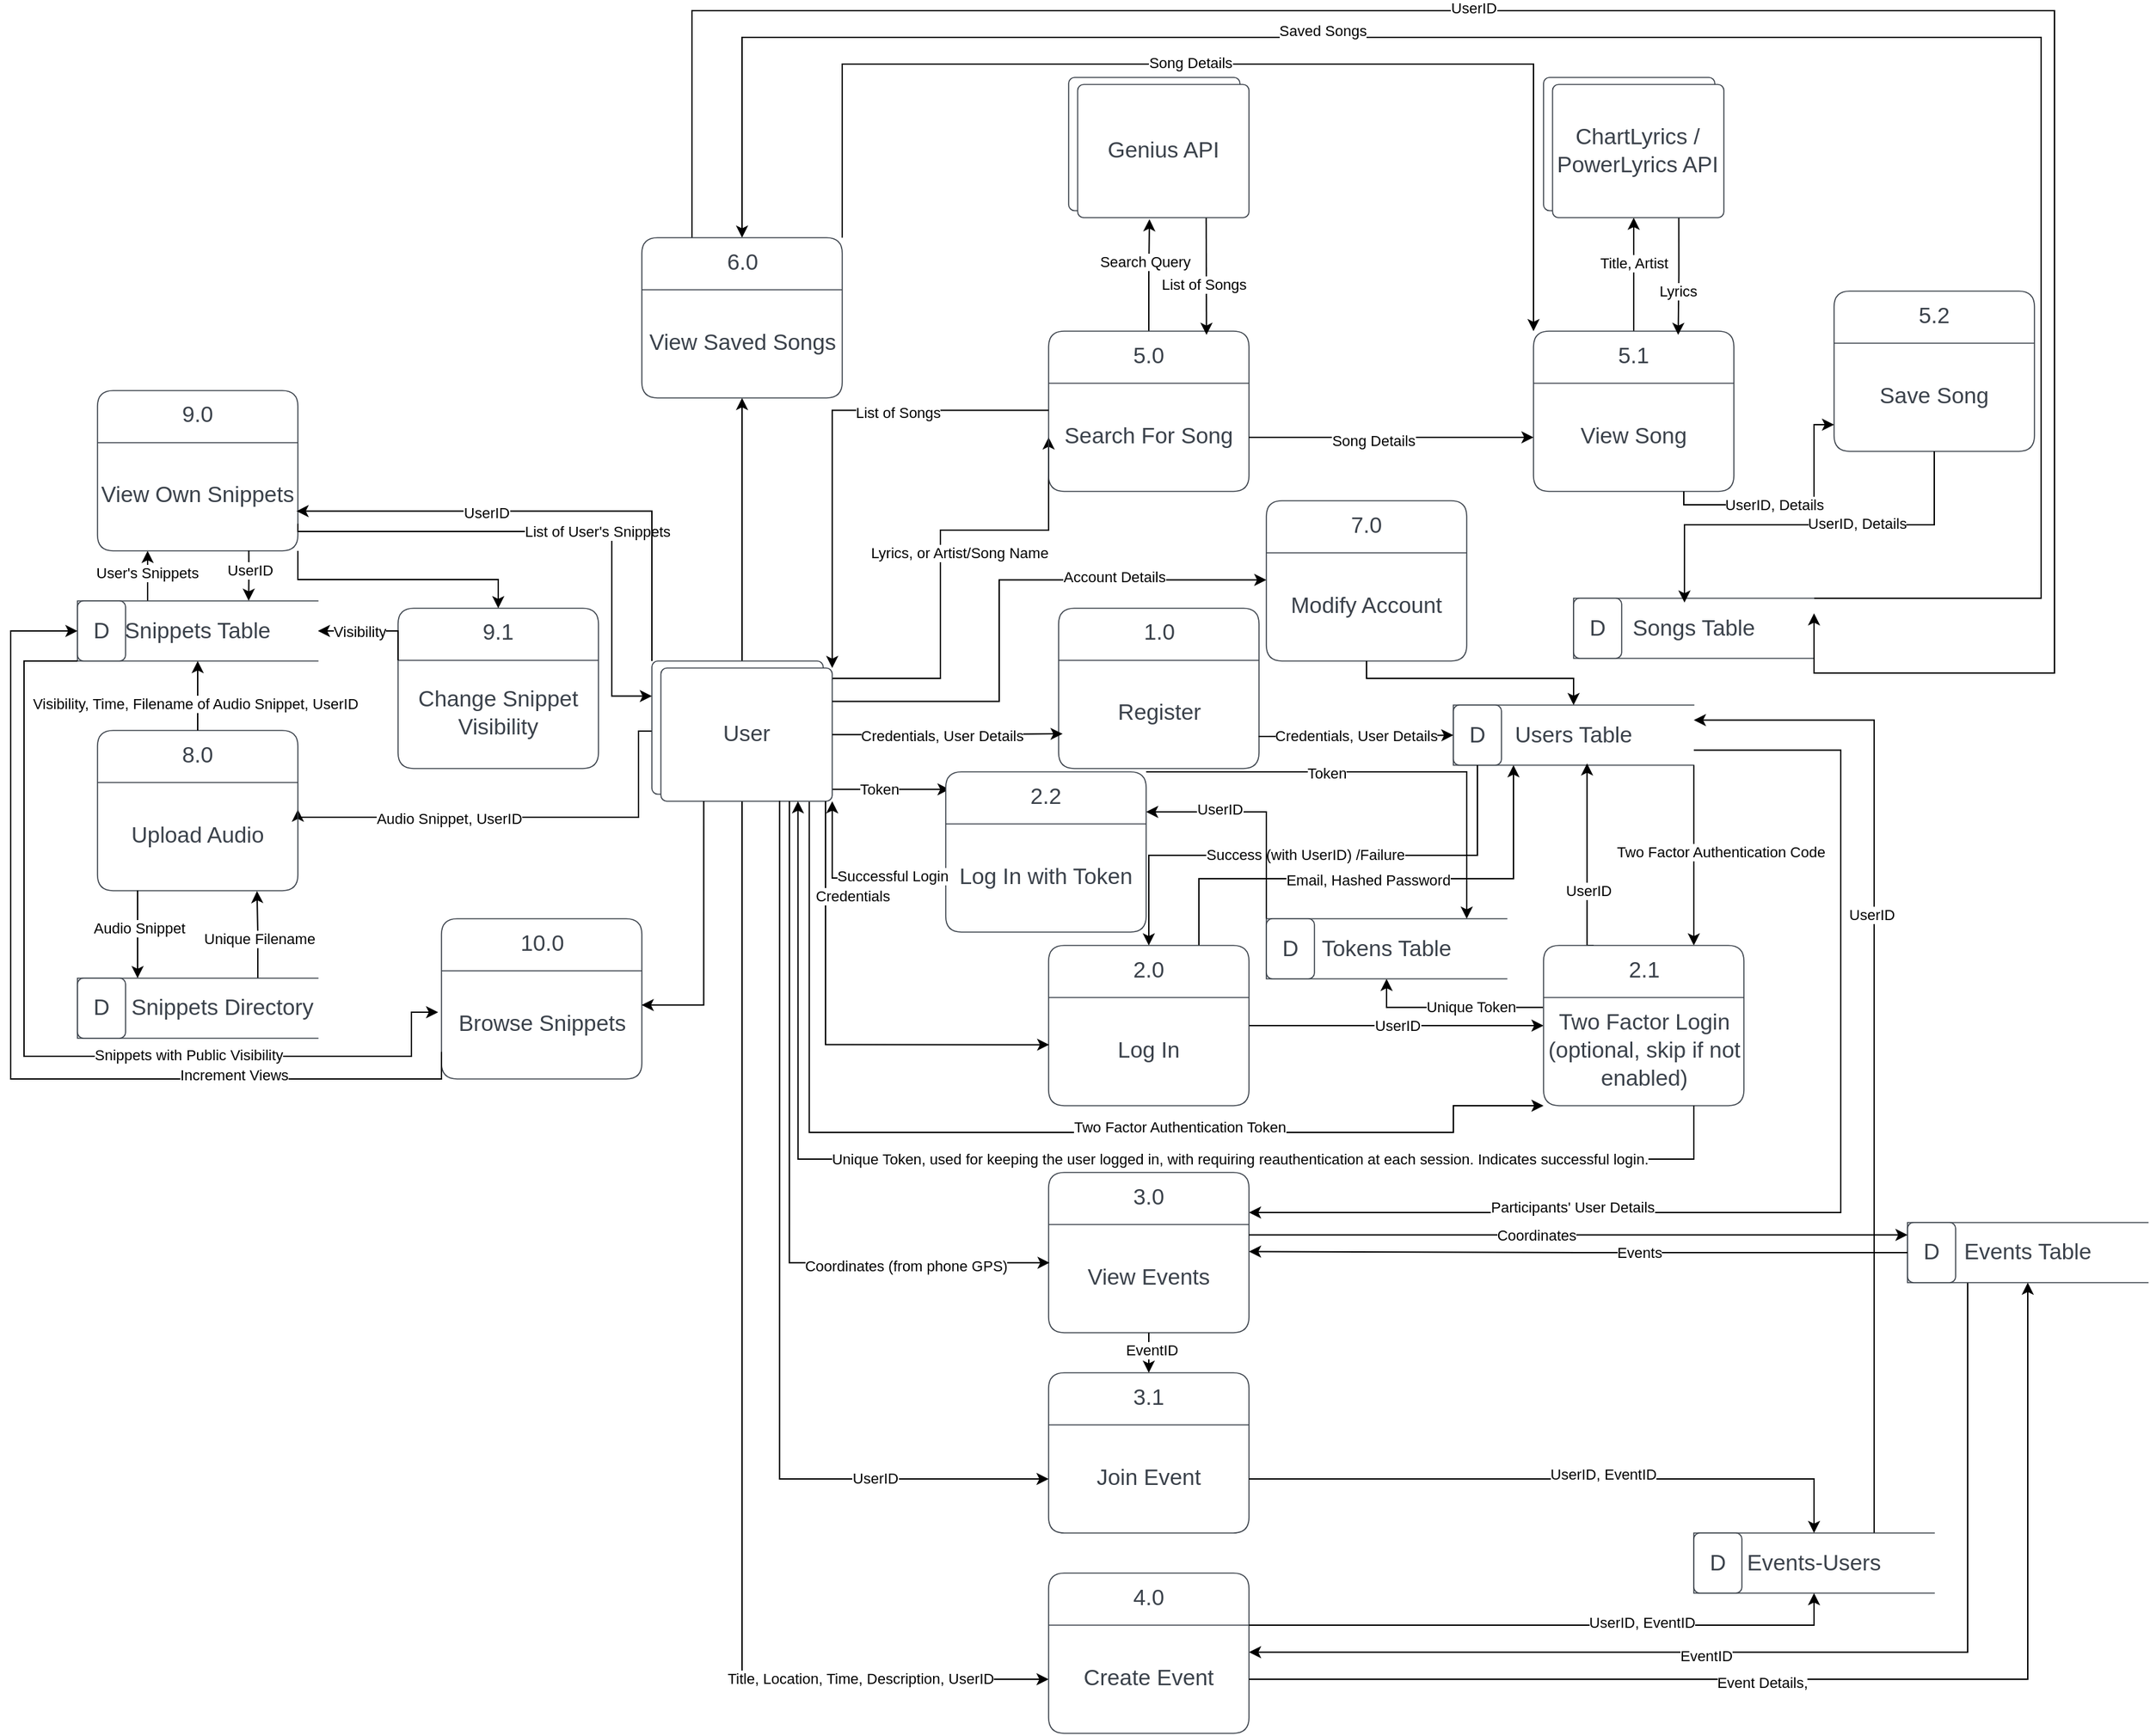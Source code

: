 <mxfile version="20.1.1" type="device"><diagram id="laRr1J6_zNYURO6_FegO" name="Page-1"><mxGraphModel dx="1053" dy="1659" grid="1" gridSize="10" guides="1" tooltips="1" connect="1" arrows="1" fold="1" page="1" pageScale="1" pageWidth="850" pageHeight="1100" math="0" shadow="0"><root><mxCell id="0"/><mxCell id="1" parent="0"/><mxCell id="hcdF8RGRQIA_JYkFrV_U-134" value="Two Factor Authentication Code" style="edgeStyle=orthogonalEdgeStyle;rounded=0;orthogonalLoop=1;jettySize=auto;html=1;entryX=0.75;entryY=0;entryDx=0;entryDy=0;exitX=1;exitY=1;exitDx=0;exitDy=0;" parent="1" source="hcdF8RGRQIA_JYkFrV_U-65" target="hcdF8RGRQIA_JYkFrV_U-120" edge="1"><mxGeometry x="-0.037" y="20" relative="1" as="geometry"><mxPoint x="1720" y="390" as="sourcePoint"/><mxPoint x="1686.5" y="490" as="targetPoint"/><mxPoint as="offset"/><Array as="points"/></mxGeometry></mxCell><mxCell id="_9lJxOxMUtLy_pEWzGMn-29" style="edgeStyle=orthogonalEdgeStyle;rounded=0;orthogonalLoop=1;jettySize=auto;html=1;exitX=1;exitY=0.75;exitDx=0;exitDy=0;entryX=1;entryY=0.25;entryDx=0;entryDy=0;" edge="1" parent="1" source="hcdF8RGRQIA_JYkFrV_U-65" target="hcdF8RGRQIA_JYkFrV_U-135"><mxGeometry relative="1" as="geometry"><Array as="points"><mxPoint x="1830" y="344"/><mxPoint x="1830" y="690"/></Array></mxGeometry></mxCell><mxCell id="_9lJxOxMUtLy_pEWzGMn-30" value="Participants' User Details" style="edgeLabel;html=1;align=center;verticalAlign=middle;resizable=0;points=[];" vertex="1" connectable="0" parent="_9lJxOxMUtLy_pEWzGMn-29"><mxGeometry x="0.461" y="-4" relative="1" as="geometry"><mxPoint as="offset"/></mxGeometry></mxCell><mxCell id="hcdF8RGRQIA_JYkFrV_U-65" value="Users Table" style="html=1;overflow=block;blockSpacing=1;shape=partialRectangle;right=0;whiteSpace=wrap;fontSize=16.7;fontColor=#3a414a;spacing=0;strokeColor=#3a414a;strokeOpacity=100;rounded=1;absoluteArcSize=1;arcSize=9;strokeWidth=0.8;" parent="1" vertex="1"><mxGeometry x="1540" y="310" width="180" height="45" as="geometry"/></mxCell><mxCell id="hcdF8RGRQIA_JYkFrV_U-66" value="D" style="part=1;whiteSpace=wrap;fontSize=16.7;fontColor=#3a414a;spacing=0;strokeColor=#3a414a;strokeOpacity=100;rounded=1;absoluteArcSize=1;arcSize=9;strokeWidth=0.8;" parent="hcdF8RGRQIA_JYkFrV_U-65" vertex="1"><mxGeometry width="36" height="45" as="geometry"/></mxCell><mxCell id="_9lJxOxMUtLy_pEWzGMn-4" style="edgeStyle=orthogonalEdgeStyle;rounded=0;orthogonalLoop=1;jettySize=auto;html=1;exitX=0.5;exitY=1;exitDx=0;exitDy=0;entryX=0;entryY=0.5;entryDx=0;entryDy=0;" edge="1" parent="1" source="hcdF8RGRQIA_JYkFrV_U-107" target="_9lJxOxMUtLy_pEWzGMn-3"><mxGeometry relative="1" as="geometry"/></mxCell><mxCell id="_9lJxOxMUtLy_pEWzGMn-5" value="Title, Location, Time, Description, UserID" style="edgeLabel;html=1;align=center;verticalAlign=middle;resizable=0;points=[];" vertex="1" connectable="0" parent="_9lJxOxMUtLy_pEWzGMn-4"><mxGeometry x="0.467" y="6" relative="1" as="geometry"><mxPoint x="82" y="6" as="offset"/></mxGeometry></mxCell><mxCell id="_9lJxOxMUtLy_pEWzGMn-33" style="edgeStyle=orthogonalEdgeStyle;rounded=0;orthogonalLoop=1;jettySize=auto;html=1;exitX=0.999;exitY=0.09;exitDx=0;exitDy=0;entryX=0;entryY=0.5;entryDx=0;entryDy=0;exitPerimeter=0;" edge="1" parent="1" source="hcdF8RGRQIA_JYkFrV_U-109" target="_9lJxOxMUtLy_pEWzGMn-32"><mxGeometry relative="1" as="geometry"><Array as="points"><mxPoint x="1075" y="290"/><mxPoint x="1156" y="290"/><mxPoint x="1156" y="179"/><mxPoint x="1237" y="179"/></Array></mxGeometry></mxCell><mxCell id="_9lJxOxMUtLy_pEWzGMn-34" value="Lyrics, or Artist/Song Name" style="edgeLabel;html=1;align=center;verticalAlign=middle;resizable=0;points=[];" vertex="1" connectable="0" parent="_9lJxOxMUtLy_pEWzGMn-33"><mxGeometry x="-0.072" relative="1" as="geometry"><mxPoint x="14" y="-17" as="offset"/></mxGeometry></mxCell><mxCell id="_9lJxOxMUtLy_pEWzGMn-80" style="edgeStyle=orthogonalEdgeStyle;rounded=0;orthogonalLoop=1;jettySize=auto;html=1;exitX=0.5;exitY=0;exitDx=0;exitDy=0;entryX=0.5;entryY=1;entryDx=0;entryDy=0;" edge="1" parent="1" source="hcdF8RGRQIA_JYkFrV_U-107" target="_9lJxOxMUtLy_pEWzGMn-78"><mxGeometry relative="1" as="geometry"/></mxCell><mxCell id="_9lJxOxMUtLy_pEWzGMn-103" style="edgeStyle=orthogonalEdgeStyle;rounded=0;orthogonalLoop=1;jettySize=auto;html=1;exitX=0.996;exitY=0.957;exitDx=0;exitDy=0;entryX=0.019;entryY=0.109;entryDx=0;entryDy=0;entryPerimeter=0;exitPerimeter=0;" edge="1" parent="1" source="hcdF8RGRQIA_JYkFrV_U-109" target="_9lJxOxMUtLy_pEWzGMn-101"><mxGeometry relative="1" as="geometry"><Array as="points"><mxPoint x="1075" y="373"/></Array></mxGeometry></mxCell><mxCell id="_9lJxOxMUtLy_pEWzGMn-104" value="Token" style="edgeLabel;html=1;align=center;verticalAlign=middle;resizable=0;points=[];" vertex="1" connectable="0" parent="_9lJxOxMUtLy_pEWzGMn-103"><mxGeometry x="-0.148" relative="1" as="geometry"><mxPoint as="offset"/></mxGeometry></mxCell><mxCell id="_9lJxOxMUtLy_pEWzGMn-114" style="edgeStyle=orthogonalEdgeStyle;rounded=0;orthogonalLoop=1;jettySize=auto;html=1;exitX=0;exitY=0.5;exitDx=0;exitDy=0;entryX=1;entryY=0.25;entryDx=0;entryDy=0;" edge="1" parent="1" source="hcdF8RGRQIA_JYkFrV_U-107" target="_9lJxOxMUtLy_pEWzGMn-113"><mxGeometry relative="1" as="geometry"><Array as="points"><mxPoint x="930" y="330"/><mxPoint x="930" y="394"/></Array></mxGeometry></mxCell><mxCell id="_9lJxOxMUtLy_pEWzGMn-115" value="Audio Snippet, UserID" style="edgeLabel;html=1;align=center;verticalAlign=middle;resizable=0;points=[];" vertex="1" connectable="0" parent="_9lJxOxMUtLy_pEWzGMn-114"><mxGeometry x="0.764" relative="1" as="geometry"><mxPoint x="79" y="1" as="offset"/></mxGeometry></mxCell><mxCell id="hcdF8RGRQIA_JYkFrV_U-107" value="" style="html=1;overflow=block;blockSpacing=1;whiteSpace=wrap;strokeColor=none;fillColor=none;fontSize=16.7;fontColor=#3a414a;spacing=0;strokeOpacity=100;rounded=1;absoluteArcSize=1;arcSize=9;strokeWidth=0.8;" parent="1" vertex="1"><mxGeometry x="940" y="277" width="135" height="105" as="geometry"/></mxCell><mxCell id="hcdF8RGRQIA_JYkFrV_U-108" value="" style="part=1;whiteSpace=wrap;fontSize=16.7;fontColor=#3a414a;spacing=0;strokeColor=#3a414a;strokeOpacity=100;rounded=1;absoluteArcSize=1;arcSize=9;strokeWidth=0.8;" parent="hcdF8RGRQIA_JYkFrV_U-107" vertex="1"><mxGeometry width="128.25" height="99.75" as="geometry"/></mxCell><mxCell id="hcdF8RGRQIA_JYkFrV_U-109" value="User" style="part=1;whiteSpace=wrap;fontSize=16.7;fontColor=#3a414a;spacing=0;strokeColor=#3a414a;strokeOpacity=100;rounded=1;absoluteArcSize=1;arcSize=9;strokeWidth=0.8;" parent="hcdF8RGRQIA_JYkFrV_U-107" vertex="1"><mxGeometry x="6.75" y="5.25" width="128.25" height="99.75" as="geometry"/></mxCell><mxCell id="hcdF8RGRQIA_JYkFrV_U-110" value="&lt;div style=&quot;display: flex; justify-content: center; text-align: center; align-items: baseline; font-size: 0; line-height: 1.25;margin-top: -2px;&quot;&gt;&lt;span&gt;&lt;span style=&quot;font-size:16.7px;color:#3a414a;&quot;&gt;1.0&lt;/span&gt;&lt;/span&gt;&lt;/div&gt;" style="shape=swimlane;html=1;rounded=1;arcSize=10;collapsible=0;fontStyle=0;startSize=39;whiteSpace=wrap;overflow=block;blockSpacing=1;fontSize=13;spacing=0;strokeColor=#3a414a;strokeOpacity=100;strokeWidth=0.8;" parent="1" vertex="1"><mxGeometry x="1244.5" y="237.5" width="150" height="120" as="geometry"/></mxCell><mxCell id="hcdF8RGRQIA_JYkFrV_U-111" value="&lt;div style=&quot;display: flex; justify-content: center; text-align: center; align-items: baseline; font-size: 0; line-height: 1.25;margin-top: -2px;&quot;&gt;&lt;span&gt;&lt;span style=&quot;font-size:16.7px;color:#3a414a;&quot;&gt;Register&lt;/span&gt;&lt;/span&gt;&lt;/div&gt;" style="rounded=1;arcSize=10;strokeColor=none;fillColor=none;whiteSpace=wrap;overflow=block;blockSpacing=1;html=1;fontSize=13;spacing=0;strokeOpacity=100;strokeWidth=0.8;" parent="hcdF8RGRQIA_JYkFrV_U-110" vertex="1"><mxGeometry y="39" width="150" height="81" as="geometry"/></mxCell><mxCell id="hcdF8RGRQIA_JYkFrV_U-112" style="edgeStyle=orthogonalEdgeStyle;rounded=0;orthogonalLoop=1;jettySize=auto;html=1;exitX=1;exitY=0.5;exitDx=0;exitDy=0;entryX=0.02;entryY=0.679;entryDx=0;entryDy=0;entryPerimeter=0;" parent="1" source="hcdF8RGRQIA_JYkFrV_U-109" target="hcdF8RGRQIA_JYkFrV_U-111" edge="1"><mxGeometry relative="1" as="geometry"/></mxCell><mxCell id="hcdF8RGRQIA_JYkFrV_U-117" value="Credentials, User Details" style="edgeLabel;html=1;align=center;verticalAlign=middle;resizable=0;points=[];" parent="hcdF8RGRQIA_JYkFrV_U-112" vertex="1" connectable="0"><mxGeometry x="0.192" y="-5" relative="1" as="geometry"><mxPoint x="-21" y="-4" as="offset"/></mxGeometry></mxCell><mxCell id="hcdF8RGRQIA_JYkFrV_U-116" value="Credentials, User Details" style="edgeStyle=orthogonalEdgeStyle;rounded=0;orthogonalLoop=1;jettySize=auto;html=1;exitX=0.998;exitY=0.703;exitDx=0;exitDy=0;entryX=0;entryY=0.5;entryDx=0;entryDy=0;exitPerimeter=0;" parent="1" source="hcdF8RGRQIA_JYkFrV_U-111" target="hcdF8RGRQIA_JYkFrV_U-65" edge="1"><mxGeometry relative="1" as="geometry"/></mxCell><mxCell id="hcdF8RGRQIA_JYkFrV_U-122" value="UserID" style="edgeStyle=orthogonalEdgeStyle;rounded=0;orthogonalLoop=1;jettySize=auto;html=1;exitX=1;exitY=0.5;exitDx=0;exitDy=0;entryX=0;entryY=0.5;entryDx=0;entryDy=0;" parent="1" source="hcdF8RGRQIA_JYkFrV_U-118" target="hcdF8RGRQIA_JYkFrV_U-120" edge="1"><mxGeometry relative="1" as="geometry"/></mxCell><mxCell id="hcdF8RGRQIA_JYkFrV_U-129" style="edgeStyle=orthogonalEdgeStyle;rounded=0;orthogonalLoop=1;jettySize=auto;html=1;exitX=0.75;exitY=0;exitDx=0;exitDy=0;entryX=0.25;entryY=1;entryDx=0;entryDy=0;" parent="1" source="hcdF8RGRQIA_JYkFrV_U-118" target="hcdF8RGRQIA_JYkFrV_U-65" edge="1"><mxGeometry relative="1" as="geometry"><Array as="points"><mxPoint x="1350" y="440"/><mxPoint x="1585" y="440"/></Array></mxGeometry></mxCell><mxCell id="hcdF8RGRQIA_JYkFrV_U-130" value="Email, Hashed Password" style="edgeLabel;html=1;align=center;verticalAlign=middle;resizable=0;points=[];" parent="hcdF8RGRQIA_JYkFrV_U-129" vertex="1" connectable="0"><mxGeometry x="-0.046" y="-1" relative="1" as="geometry"><mxPoint as="offset"/></mxGeometry></mxCell><mxCell id="hcdF8RGRQIA_JYkFrV_U-118" value="&lt;div style=&quot;display: flex; justify-content: center; text-align: center; align-items: baseline; font-size: 0; line-height: 1.25;margin-top: -2px;&quot;&gt;&lt;span&gt;&lt;span style=&quot;font-size:16.7px;color:#3a414a;&quot;&gt;2.0&lt;/span&gt;&lt;/span&gt;&lt;/div&gt;" style="shape=swimlane;html=1;rounded=1;arcSize=10;collapsible=0;fontStyle=0;startSize=39;whiteSpace=wrap;overflow=block;blockSpacing=1;fontSize=13;spacing=0;strokeColor=#3a414a;strokeOpacity=100;strokeWidth=0.8;" parent="1" vertex="1"><mxGeometry x="1237" y="490" width="150" height="120" as="geometry"/></mxCell><mxCell id="hcdF8RGRQIA_JYkFrV_U-119" value="&lt;div style=&quot;display: flex; justify-content: center; text-align: center; align-items: baseline; font-size: 0; line-height: 1.25;margin-top: -2px;&quot;&gt;&lt;span&gt;&lt;span style=&quot;font-size:16.7px;color:#3a414a;&quot;&gt;Log In&lt;/span&gt;&lt;/span&gt;&lt;/div&gt;" style="rounded=1;arcSize=10;strokeColor=none;fillColor=none;whiteSpace=wrap;overflow=block;blockSpacing=1;html=1;fontSize=13;spacing=0;strokeOpacity=100;strokeWidth=0.8;" parent="hcdF8RGRQIA_JYkFrV_U-118" vertex="1"><mxGeometry y="39" width="150" height="81" as="geometry"/></mxCell><mxCell id="hcdF8RGRQIA_JYkFrV_U-131" style="edgeStyle=orthogonalEdgeStyle;rounded=0;orthogonalLoop=1;jettySize=auto;html=1;exitX=0.25;exitY=0;exitDx=0;exitDy=0;entryX=0.556;entryY=0.97;entryDx=0;entryDy=0;entryPerimeter=0;" parent="1" source="hcdF8RGRQIA_JYkFrV_U-120" target="hcdF8RGRQIA_JYkFrV_U-65" edge="1"><mxGeometry relative="1" as="geometry"><mxPoint x="1682" y="350" as="targetPoint"/><Array as="points"><mxPoint x="1640" y="490"/></Array></mxGeometry></mxCell><mxCell id="hcdF8RGRQIA_JYkFrV_U-133" value="UserID" style="edgeLabel;html=1;align=center;verticalAlign=middle;resizable=0;points=[];" parent="hcdF8RGRQIA_JYkFrV_U-131" vertex="1" connectable="0"><mxGeometry x="-0.35" y="-1" relative="1" as="geometry"><mxPoint as="offset"/></mxGeometry></mxCell><mxCell id="_9lJxOxMUtLy_pEWzGMn-95" style="edgeStyle=orthogonalEdgeStyle;rounded=0;orthogonalLoop=1;jettySize=auto;html=1;exitX=-0.003;exitY=0.091;exitDx=0;exitDy=0;entryX=0.5;entryY=1;entryDx=0;entryDy=0;exitPerimeter=0;" edge="1" parent="1" source="hcdF8RGRQIA_JYkFrV_U-121" target="_9lJxOxMUtLy_pEWzGMn-92"><mxGeometry relative="1" as="geometry"/></mxCell><mxCell id="_9lJxOxMUtLy_pEWzGMn-96" value="Unique Token" style="edgeLabel;html=1;align=center;verticalAlign=middle;resizable=0;points=[];" vertex="1" connectable="0" parent="_9lJxOxMUtLy_pEWzGMn-95"><mxGeometry x="-0.219" y="-1" relative="1" as="geometry"><mxPoint as="offset"/></mxGeometry></mxCell><mxCell id="hcdF8RGRQIA_JYkFrV_U-120" value="&lt;div style=&quot;display: flex; justify-content: center; text-align: center; align-items: baseline; font-size: 0; line-height: 1.25;margin-top: -2px;&quot;&gt;&lt;span&gt;&lt;span style=&quot;font-size:16.7px;color:#3a414a;&quot;&gt;2.1&lt;/span&gt;&lt;/span&gt;&lt;/div&gt;" style="shape=swimlane;html=1;rounded=1;arcSize=10;collapsible=0;fontStyle=0;startSize=39;whiteSpace=wrap;overflow=block;blockSpacing=1;fontSize=13;spacing=0;strokeColor=#3a414a;strokeOpacity=100;strokeWidth=0.8;" parent="1" vertex="1"><mxGeometry x="1607.5" y="490" width="150" height="120" as="geometry"/></mxCell><mxCell id="hcdF8RGRQIA_JYkFrV_U-121" value="&lt;div style=&quot;display: flex; justify-content: center; text-align: center; align-items: baseline; font-size: 0; line-height: 1.25;margin-top: -2px;&quot;&gt;&lt;span&gt;&lt;span style=&quot;font-size:16.7px;color:#3a414a;&quot;&gt;Two Factor Login (optional, skip if not enabled)&lt;/span&gt;&lt;/span&gt;&lt;/div&gt;" style="rounded=1;arcSize=10;strokeColor=none;fillColor=none;whiteSpace=wrap;overflow=block;blockSpacing=1;html=1;fontSize=13;spacing=0;strokeOpacity=100;strokeWidth=0.8;" parent="hcdF8RGRQIA_JYkFrV_U-120" vertex="1"><mxGeometry y="39" width="150" height="81" as="geometry"/></mxCell><mxCell id="hcdF8RGRQIA_JYkFrV_U-124" style="edgeStyle=orthogonalEdgeStyle;rounded=0;orthogonalLoop=1;jettySize=auto;html=1;entryX=0.003;entryY=0.436;entryDx=0;entryDy=0;entryPerimeter=0;" parent="1" target="hcdF8RGRQIA_JYkFrV_U-119" edge="1"><mxGeometry relative="1" as="geometry"><mxPoint x="1070" y="400" as="sourcePoint"/><Array as="points"><mxPoint x="1070" y="382"/><mxPoint x="1070" y="564"/></Array></mxGeometry></mxCell><mxCell id="hcdF8RGRQIA_JYkFrV_U-125" value="Credentials" style="edgeLabel;html=1;align=center;verticalAlign=middle;resizable=0;points=[];" parent="hcdF8RGRQIA_JYkFrV_U-124" vertex="1" connectable="0"><mxGeometry x="-0.515" relative="1" as="geometry"><mxPoint x="20" as="offset"/></mxGeometry></mxCell><mxCell id="hcdF8RGRQIA_JYkFrV_U-127" style="edgeStyle=orthogonalEdgeStyle;rounded=0;orthogonalLoop=1;jettySize=auto;html=1;exitX=0.5;exitY=1;exitDx=0;exitDy=0;entryX=0.5;entryY=0;entryDx=0;entryDy=0;" parent="1" source="hcdF8RGRQIA_JYkFrV_U-66" target="hcdF8RGRQIA_JYkFrV_U-118" edge="1"><mxGeometry relative="1" as="geometry"/></mxCell><mxCell id="hcdF8RGRQIA_JYkFrV_U-128" value="Success (with UserID) /Failure" style="edgeLabel;html=1;align=center;verticalAlign=middle;resizable=0;points=[];" parent="hcdF8RGRQIA_JYkFrV_U-127" vertex="1" connectable="0"><mxGeometry x="0.035" y="-1" relative="1" as="geometry"><mxPoint as="offset"/></mxGeometry></mxCell><mxCell id="hcdF8RGRQIA_JYkFrV_U-135" value="&lt;div style=&quot;display: flex; justify-content: center; text-align: center; align-items: baseline; font-size: 0; line-height: 1.25;margin-top: -2px;&quot;&gt;&lt;span&gt;&lt;span style=&quot;font-size:16.7px;color:#3a414a;&quot;&gt;3.0&lt;/span&gt;&lt;/span&gt;&lt;/div&gt;" style="shape=swimlane;html=1;rounded=1;arcSize=10;collapsible=0;fontStyle=0;startSize=39;whiteSpace=wrap;overflow=block;blockSpacing=1;fontSize=13;spacing=0;strokeColor=#3a414a;strokeOpacity=100;strokeWidth=0.8;" parent="1" vertex="1"><mxGeometry x="1237" y="660" width="150" height="120" as="geometry"/></mxCell><mxCell id="hcdF8RGRQIA_JYkFrV_U-136" value="&lt;div style=&quot;display: flex; justify-content: center; text-align: center; align-items: baseline; font-size: 0; line-height: 1.25;margin-top: -2px;&quot;&gt;&lt;span&gt;&lt;span style=&quot;font-size:16.7px;color:#3a414a;&quot;&gt;View Events&lt;/span&gt;&lt;/span&gt;&lt;/div&gt;" style="rounded=1;arcSize=10;strokeColor=none;fillColor=none;whiteSpace=wrap;overflow=block;blockSpacing=1;html=1;fontSize=13;spacing=0;strokeOpacity=100;strokeWidth=0.8;" parent="hcdF8RGRQIA_JYkFrV_U-135" vertex="1"><mxGeometry y="39" width="150" height="81" as="geometry"/></mxCell><mxCell id="hcdF8RGRQIA_JYkFrV_U-137" style="edgeStyle=orthogonalEdgeStyle;rounded=0;orthogonalLoop=1;jettySize=auto;html=1;exitX=0.75;exitY=1;exitDx=0;exitDy=0;entryX=0.005;entryY=0.353;entryDx=0;entryDy=0;entryPerimeter=0;" parent="1" source="hcdF8RGRQIA_JYkFrV_U-109" target="hcdF8RGRQIA_JYkFrV_U-136" edge="1"><mxGeometry relative="1" as="geometry"/></mxCell><mxCell id="hcdF8RGRQIA_JYkFrV_U-141" value="Coordinates (from phone GPS)" style="edgeLabel;html=1;align=center;verticalAlign=middle;resizable=0;points=[];" parent="hcdF8RGRQIA_JYkFrV_U-137" vertex="1" connectable="0"><mxGeometry x="-0.005" y="4" relative="1" as="geometry"><mxPoint x="83" y="79" as="offset"/></mxGeometry></mxCell><mxCell id="_9lJxOxMUtLy_pEWzGMn-12" style="edgeStyle=orthogonalEdgeStyle;rounded=0;orthogonalLoop=1;jettySize=auto;html=1;exitX=0.25;exitY=1;exitDx=0;exitDy=0;entryX=1;entryY=0.25;entryDx=0;entryDy=0;" edge="1" parent="1" source="hcdF8RGRQIA_JYkFrV_U-138" target="_9lJxOxMUtLy_pEWzGMn-3"><mxGeometry relative="1" as="geometry"/></mxCell><mxCell id="_9lJxOxMUtLy_pEWzGMn-13" value="EventID" style="edgeLabel;html=1;align=center;verticalAlign=middle;resizable=0;points=[];" vertex="1" connectable="0" parent="_9lJxOxMUtLy_pEWzGMn-12"><mxGeometry x="0.161" y="2" relative="1" as="geometry"><mxPoint as="offset"/></mxGeometry></mxCell><mxCell id="hcdF8RGRQIA_JYkFrV_U-138" value="Events Table" style="html=1;overflow=block;blockSpacing=1;shape=partialRectangle;right=0;whiteSpace=wrap;fontSize=16.7;fontColor=#3a414a;spacing=0;strokeColor=#3a414a;strokeOpacity=100;rounded=1;absoluteArcSize=1;arcSize=9;strokeWidth=0.8;" parent="1" vertex="1"><mxGeometry x="1880" y="697.5" width="180" height="45" as="geometry"/></mxCell><mxCell id="hcdF8RGRQIA_JYkFrV_U-139" value="D" style="part=1;whiteSpace=wrap;fontSize=16.7;fontColor=#3a414a;spacing=0;strokeColor=#3a414a;strokeOpacity=100;rounded=1;absoluteArcSize=1;arcSize=9;strokeWidth=0.8;" parent="hcdF8RGRQIA_JYkFrV_U-138" vertex="1"><mxGeometry width="36" height="45" as="geometry"/></mxCell><mxCell id="hcdF8RGRQIA_JYkFrV_U-140" style="edgeStyle=orthogonalEdgeStyle;rounded=0;orthogonalLoop=1;jettySize=auto;html=1;exitX=0;exitY=0.5;exitDx=0;exitDy=0;entryX=1;entryY=0.25;entryDx=0;entryDy=0;" parent="1" source="hcdF8RGRQIA_JYkFrV_U-138" target="hcdF8RGRQIA_JYkFrV_U-136" edge="1"><mxGeometry relative="1" as="geometry"/></mxCell><mxCell id="hcdF8RGRQIA_JYkFrV_U-144" value="Events" style="edgeLabel;html=1;align=center;verticalAlign=middle;resizable=0;points=[];" parent="hcdF8RGRQIA_JYkFrV_U-140" vertex="1" connectable="0"><mxGeometry x="-0.264" y="2" relative="1" as="geometry"><mxPoint x="-20" y="-2" as="offset"/></mxGeometry></mxCell><mxCell id="hcdF8RGRQIA_JYkFrV_U-145" style="edgeStyle=orthogonalEdgeStyle;rounded=0;orthogonalLoop=1;jettySize=auto;html=1;entryX=0;entryY=0.25;entryDx=0;entryDy=0;exitX=1;exitY=0.121;exitDx=0;exitDy=0;exitPerimeter=0;" parent="1" edge="1"><mxGeometry relative="1" as="geometry"><mxPoint x="1387" y="706.801" as="sourcePoint"/><mxPoint x="1880" y="706.75" as="targetPoint"/><Array as="points"><mxPoint x="1400" y="707"/><mxPoint x="1400" y="707"/></Array></mxGeometry></mxCell><mxCell id="hcdF8RGRQIA_JYkFrV_U-146" value="Coordinates" style="edgeLabel;html=1;align=center;verticalAlign=middle;resizable=0;points=[];" parent="hcdF8RGRQIA_JYkFrV_U-145" vertex="1" connectable="0"><mxGeometry x="-0.1" y="4" relative="1" as="geometry"><mxPoint x="-7" y="4" as="offset"/></mxGeometry></mxCell><mxCell id="_9lJxOxMUtLy_pEWzGMn-2" value="&lt;div style=&quot;display: flex; justify-content: center; text-align: center; align-items: baseline; font-size: 0; line-height: 1.25;margin-top: -2px;&quot;&gt;&lt;span&gt;&lt;span style=&quot;font-size:16.7px;color:#3a414a;&quot;&gt;4.0&lt;/span&gt;&lt;/span&gt;&lt;/div&gt;" style="shape=swimlane;html=1;rounded=1;arcSize=10;collapsible=0;fontStyle=0;startSize=39;whiteSpace=wrap;overflow=block;blockSpacing=1;fontSize=13;spacing=0;strokeColor=#3a414a;strokeOpacity=100;strokeWidth=0.8;" vertex="1" parent="1"><mxGeometry x="1237" y="960" width="150" height="120" as="geometry"/></mxCell><mxCell id="_9lJxOxMUtLy_pEWzGMn-3" value="&lt;div style=&quot;display: flex; justify-content: center; text-align: center; align-items: baseline; font-size: 0; line-height: 1.25;margin-top: -2px;&quot;&gt;&lt;span&gt;&lt;span style=&quot;font-size:16.7px;color:#3a414a;&quot;&gt;Create Event&lt;/span&gt;&lt;/span&gt;&lt;/div&gt;" style="rounded=1;arcSize=10;strokeColor=none;fillColor=none;whiteSpace=wrap;overflow=block;blockSpacing=1;html=1;fontSize=13;spacing=0;strokeOpacity=100;strokeWidth=0.8;" vertex="1" parent="_9lJxOxMUtLy_pEWzGMn-2"><mxGeometry y="39" width="150" height="81" as="geometry"/></mxCell><mxCell id="_9lJxOxMUtLy_pEWzGMn-6" style="edgeStyle=orthogonalEdgeStyle;rounded=0;orthogonalLoop=1;jettySize=auto;html=1;exitX=1;exitY=0.5;exitDx=0;exitDy=0;entryX=0.5;entryY=1;entryDx=0;entryDy=0;" edge="1" parent="1" source="_9lJxOxMUtLy_pEWzGMn-3" target="hcdF8RGRQIA_JYkFrV_U-138"><mxGeometry relative="1" as="geometry"/></mxCell><mxCell id="_9lJxOxMUtLy_pEWzGMn-7" value="Event Details," style="edgeLabel;html=1;align=center;verticalAlign=middle;resizable=0;points=[];" vertex="1" connectable="0" parent="_9lJxOxMUtLy_pEWzGMn-6"><mxGeometry x="-0.127" y="-1" relative="1" as="geometry"><mxPoint y="1" as="offset"/></mxGeometry></mxCell><mxCell id="_9lJxOxMUtLy_pEWzGMn-25" style="edgeStyle=orthogonalEdgeStyle;rounded=0;orthogonalLoop=1;jettySize=auto;html=1;exitX=0.75;exitY=0;exitDx=0;exitDy=0;entryX=1;entryY=0.25;entryDx=0;entryDy=0;" edge="1" parent="1" source="_9lJxOxMUtLy_pEWzGMn-8" target="hcdF8RGRQIA_JYkFrV_U-65"><mxGeometry relative="1" as="geometry"/></mxCell><mxCell id="_9lJxOxMUtLy_pEWzGMn-26" value="UserID" style="edgeLabel;html=1;align=center;verticalAlign=middle;resizable=0;points=[];" vertex="1" connectable="0" parent="_9lJxOxMUtLy_pEWzGMn-25"><mxGeometry x="0.247" y="2" relative="1" as="geometry"><mxPoint as="offset"/></mxGeometry></mxCell><mxCell id="_9lJxOxMUtLy_pEWzGMn-8" value="Events-Users" style="html=1;overflow=block;blockSpacing=1;shape=partialRectangle;right=0;whiteSpace=wrap;fontSize=16.7;fontColor=#3a414a;spacing=0;strokeColor=#3a414a;strokeOpacity=100;rounded=1;absoluteArcSize=1;arcSize=9;strokeWidth=0.8;" vertex="1" parent="1"><mxGeometry x="1720" y="930" width="180" height="45" as="geometry"/></mxCell><mxCell id="_9lJxOxMUtLy_pEWzGMn-9" value="D" style="part=1;whiteSpace=wrap;fontSize=16.7;fontColor=#3a414a;spacing=0;strokeColor=#3a414a;strokeOpacity=100;rounded=1;absoluteArcSize=1;arcSize=9;strokeWidth=0.8;" vertex="1" parent="_9lJxOxMUtLy_pEWzGMn-8"><mxGeometry width="36" height="45" as="geometry"/></mxCell><mxCell id="_9lJxOxMUtLy_pEWzGMn-10" style="edgeStyle=orthogonalEdgeStyle;rounded=0;orthogonalLoop=1;jettySize=auto;html=1;exitX=0.866;exitY=1.004;exitDx=0;exitDy=0;entryX=0;entryY=1;entryDx=0;entryDy=0;exitPerimeter=0;" edge="1" parent="1" source="hcdF8RGRQIA_JYkFrV_U-109" target="hcdF8RGRQIA_JYkFrV_U-121"><mxGeometry relative="1" as="geometry"><Array as="points"><mxPoint x="1058" y="630"/><mxPoint x="1540" y="630"/></Array></mxGeometry></mxCell><mxCell id="_9lJxOxMUtLy_pEWzGMn-11" value="Two Factor Authentication Token" style="edgeLabel;html=1;align=center;verticalAlign=middle;resizable=0;points=[];" vertex="1" connectable="0" parent="_9lJxOxMUtLy_pEWzGMn-10"><mxGeometry x="0.283" y="4" relative="1" as="geometry"><mxPoint as="offset"/></mxGeometry></mxCell><mxCell id="_9lJxOxMUtLy_pEWzGMn-14" style="edgeStyle=orthogonalEdgeStyle;rounded=0;orthogonalLoop=1;jettySize=auto;html=1;exitX=1;exitY=0;exitDx=0;exitDy=0;entryX=0.5;entryY=1;entryDx=0;entryDy=0;" edge="1" parent="1" source="_9lJxOxMUtLy_pEWzGMn-3" target="_9lJxOxMUtLy_pEWzGMn-8"><mxGeometry relative="1" as="geometry"><Array as="points"><mxPoint x="1810" y="999"/></Array></mxGeometry></mxCell><mxCell id="_9lJxOxMUtLy_pEWzGMn-15" value="UserID, EventID" style="edgeLabel;html=1;align=center;verticalAlign=middle;resizable=0;points=[];" vertex="1" connectable="0" parent="_9lJxOxMUtLy_pEWzGMn-14"><mxGeometry x="0.315" y="2" relative="1" as="geometry"><mxPoint as="offset"/></mxGeometry></mxCell><mxCell id="_9lJxOxMUtLy_pEWzGMn-17" value="&lt;div style=&quot;display: flex; justify-content: center; text-align: center; align-items: baseline; font-size: 0; line-height: 1.25;margin-top: -2px;&quot;&gt;&lt;span&gt;&lt;span style=&quot;font-size:16.7px;color:#3a414a;&quot;&gt;3.1&lt;/span&gt;&lt;/span&gt;&lt;/div&gt;" style="shape=swimlane;html=1;rounded=1;arcSize=10;collapsible=0;fontStyle=0;startSize=39;whiteSpace=wrap;overflow=block;blockSpacing=1;fontSize=13;spacing=0;strokeColor=#3a414a;strokeOpacity=100;strokeWidth=0.8;" vertex="1" parent="1"><mxGeometry x="1237" y="810" width="150" height="120" as="geometry"/></mxCell><mxCell id="_9lJxOxMUtLy_pEWzGMn-18" value="&lt;div style=&quot;display: flex; justify-content: center; text-align: center; align-items: baseline; font-size: 0; line-height: 1.25;margin-top: -2px;&quot;&gt;&lt;span&gt;&lt;span style=&quot;font-size:16.7px;color:#3a414a;&quot;&gt;Join Event&lt;/span&gt;&lt;/span&gt;&lt;/div&gt;" style="rounded=1;arcSize=10;strokeColor=none;fillColor=none;whiteSpace=wrap;overflow=block;blockSpacing=1;html=1;fontSize=13;spacing=0;strokeOpacity=100;strokeWidth=0.8;" vertex="1" parent="_9lJxOxMUtLy_pEWzGMn-17"><mxGeometry y="39" width="150" height="81" as="geometry"/></mxCell><mxCell id="_9lJxOxMUtLy_pEWzGMn-19" style="edgeStyle=orthogonalEdgeStyle;rounded=0;orthogonalLoop=1;jettySize=auto;html=1;exitX=0.5;exitY=1;exitDx=0;exitDy=0;entryX=0.5;entryY=0;entryDx=0;entryDy=0;" edge="1" parent="1" source="hcdF8RGRQIA_JYkFrV_U-136" target="_9lJxOxMUtLy_pEWzGMn-17"><mxGeometry relative="1" as="geometry"/></mxCell><mxCell id="_9lJxOxMUtLy_pEWzGMn-20" value="EventID" style="edgeLabel;html=1;align=center;verticalAlign=middle;resizable=0;points=[];" vertex="1" connectable="0" parent="_9lJxOxMUtLy_pEWzGMn-19"><mxGeometry x="-0.135" y="2" relative="1" as="geometry"><mxPoint as="offset"/></mxGeometry></mxCell><mxCell id="_9lJxOxMUtLy_pEWzGMn-21" style="edgeStyle=orthogonalEdgeStyle;rounded=0;orthogonalLoop=1;jettySize=auto;html=1;exitX=1;exitY=0.5;exitDx=0;exitDy=0;entryX=0.5;entryY=0;entryDx=0;entryDy=0;" edge="1" parent="1" source="_9lJxOxMUtLy_pEWzGMn-18" target="_9lJxOxMUtLy_pEWzGMn-8"><mxGeometry relative="1" as="geometry"><Array as="points"><mxPoint x="1810" y="890"/></Array></mxGeometry></mxCell><mxCell id="_9lJxOxMUtLy_pEWzGMn-24" value="UserID, EventID" style="edgeLabel;html=1;align=center;verticalAlign=middle;resizable=0;points=[];" vertex="1" connectable="0" parent="_9lJxOxMUtLy_pEWzGMn-21"><mxGeometry x="0.142" y="4" relative="1" as="geometry"><mxPoint as="offset"/></mxGeometry></mxCell><mxCell id="_9lJxOxMUtLy_pEWzGMn-22" style="edgeStyle=orthogonalEdgeStyle;rounded=0;orthogonalLoop=1;jettySize=auto;html=1;exitX=0.693;exitY=0.997;exitDx=0;exitDy=0;entryX=0;entryY=0.5;entryDx=0;entryDy=0;exitPerimeter=0;" edge="1" parent="1" source="hcdF8RGRQIA_JYkFrV_U-109" target="_9lJxOxMUtLy_pEWzGMn-18"><mxGeometry relative="1" as="geometry"/></mxCell><mxCell id="_9lJxOxMUtLy_pEWzGMn-23" value="UserID" style="edgeLabel;html=1;align=center;verticalAlign=middle;resizable=0;points=[];" vertex="1" connectable="0" parent="_9lJxOxMUtLy_pEWzGMn-22"><mxGeometry x="0.633" y="1" relative="1" as="geometry"><mxPoint as="offset"/></mxGeometry></mxCell><mxCell id="_9lJxOxMUtLy_pEWzGMn-45" style="edgeStyle=orthogonalEdgeStyle;rounded=0;orthogonalLoop=1;jettySize=auto;html=1;exitX=0.5;exitY=0;exitDx=0;exitDy=0;entryX=0.448;entryY=1.011;entryDx=0;entryDy=0;entryPerimeter=0;" edge="1" parent="1" source="_9lJxOxMUtLy_pEWzGMn-31" target="_9lJxOxMUtLy_pEWzGMn-42"><mxGeometry relative="1" as="geometry"/></mxCell><mxCell id="_9lJxOxMUtLy_pEWzGMn-48" value="Search Query" style="edgeLabel;html=1;align=center;verticalAlign=middle;resizable=0;points=[];" vertex="1" connectable="0" parent="_9lJxOxMUtLy_pEWzGMn-45"><mxGeometry x="0.24" y="4" relative="1" as="geometry"><mxPoint as="offset"/></mxGeometry></mxCell><mxCell id="_9lJxOxMUtLy_pEWzGMn-31" value="&lt;div style=&quot;display: flex; justify-content: center; text-align: center; align-items: baseline; font-size: 0; line-height: 1.25;margin-top: -2px;&quot;&gt;&lt;span&gt;&lt;span style=&quot;font-size:16.7px;color:#3a414a;&quot;&gt;5.0&lt;/span&gt;&lt;/span&gt;&lt;/div&gt;" style="shape=swimlane;html=1;rounded=1;arcSize=10;collapsible=0;fontStyle=0;startSize=39;whiteSpace=wrap;overflow=block;blockSpacing=1;fontSize=13;spacing=0;strokeColor=#3a414a;strokeOpacity=100;strokeWidth=0.8;" vertex="1" parent="1"><mxGeometry x="1237" y="30" width="150" height="120" as="geometry"/></mxCell><mxCell id="_9lJxOxMUtLy_pEWzGMn-32" value="&lt;div style=&quot;display: flex; justify-content: center; text-align: center; align-items: baseline; font-size: 0; line-height: 1.25;margin-top: -2px;&quot;&gt;&lt;span&gt;&lt;span style=&quot;font-size:16.7px;color:#3a414a;&quot;&gt;Search For Song&lt;/span&gt;&lt;/span&gt;&lt;/div&gt;" style="rounded=1;arcSize=10;strokeColor=none;fillColor=none;whiteSpace=wrap;overflow=block;blockSpacing=1;html=1;fontSize=13;spacing=0;strokeOpacity=100;strokeWidth=0.8;" vertex="1" parent="_9lJxOxMUtLy_pEWzGMn-31"><mxGeometry y="39" width="150" height="81" as="geometry"/></mxCell><mxCell id="_9lJxOxMUtLy_pEWzGMn-35" style="edgeStyle=orthogonalEdgeStyle;rounded=0;orthogonalLoop=1;jettySize=auto;html=1;exitX=0;exitY=0.25;exitDx=0;exitDy=0;entryX=1;entryY=0;entryDx=0;entryDy=0;" edge="1" parent="1" source="_9lJxOxMUtLy_pEWzGMn-32" target="hcdF8RGRQIA_JYkFrV_U-109"><mxGeometry relative="1" as="geometry"/></mxCell><mxCell id="_9lJxOxMUtLy_pEWzGMn-36" value="List of Songs" style="edgeLabel;html=1;align=center;verticalAlign=middle;resizable=0;points=[];" vertex="1" connectable="0" parent="_9lJxOxMUtLy_pEWzGMn-35"><mxGeometry x="-0.363" y="1" relative="1" as="geometry"><mxPoint as="offset"/></mxGeometry></mxCell><mxCell id="_9lJxOxMUtLy_pEWzGMn-55" style="edgeStyle=orthogonalEdgeStyle;rounded=0;orthogonalLoop=1;jettySize=auto;html=1;exitX=0.5;exitY=0;exitDx=0;exitDy=0;entryX=0.5;entryY=1;entryDx=0;entryDy=0;" edge="1" parent="1" source="_9lJxOxMUtLy_pEWzGMn-37" target="_9lJxOxMUtLy_pEWzGMn-51"><mxGeometry relative="1" as="geometry"/></mxCell><mxCell id="_9lJxOxMUtLy_pEWzGMn-57" value="Title, Artist" style="edgeLabel;html=1;align=center;verticalAlign=middle;resizable=0;points=[];" vertex="1" connectable="0" parent="_9lJxOxMUtLy_pEWzGMn-55"><mxGeometry x="0.201" relative="1" as="geometry"><mxPoint as="offset"/></mxGeometry></mxCell><mxCell id="_9lJxOxMUtLy_pEWzGMn-37" value="&lt;div style=&quot;display: flex; justify-content: center; text-align: center; align-items: baseline; font-size: 0; line-height: 1.25;margin-top: -2px;&quot;&gt;&lt;span&gt;&lt;span style=&quot;font-size:16.7px;color:#3a414a;&quot;&gt;5.1&lt;/span&gt;&lt;/span&gt;&lt;/div&gt;" style="shape=swimlane;html=1;rounded=1;arcSize=10;collapsible=0;fontStyle=0;startSize=39;whiteSpace=wrap;overflow=block;blockSpacing=1;fontSize=13;spacing=0;strokeColor=#3a414a;strokeOpacity=100;strokeWidth=0.8;" vertex="1" parent="1"><mxGeometry x="1600" y="30" width="150" height="120" as="geometry"/></mxCell><mxCell id="_9lJxOxMUtLy_pEWzGMn-38" value="&lt;div style=&quot;display: flex; justify-content: center; text-align: center; align-items: baseline; font-size: 0; line-height: 1.25;margin-top: -2px;&quot;&gt;&lt;span&gt;&lt;span style=&quot;font-size:16.7px;color:#3a414a;&quot;&gt;View Song&lt;/span&gt;&lt;/span&gt;&lt;/div&gt;" style="rounded=1;arcSize=10;strokeColor=none;fillColor=none;whiteSpace=wrap;overflow=block;blockSpacing=1;html=1;fontSize=13;spacing=0;strokeOpacity=100;strokeWidth=0.8;" vertex="1" parent="_9lJxOxMUtLy_pEWzGMn-37"><mxGeometry y="39" width="150" height="81" as="geometry"/></mxCell><mxCell id="_9lJxOxMUtLy_pEWzGMn-39" style="edgeStyle=orthogonalEdgeStyle;rounded=0;orthogonalLoop=1;jettySize=auto;html=1;exitX=1;exitY=0.5;exitDx=0;exitDy=0;entryX=0;entryY=0.5;entryDx=0;entryDy=0;" edge="1" parent="1" source="_9lJxOxMUtLy_pEWzGMn-32" target="_9lJxOxMUtLy_pEWzGMn-38"><mxGeometry relative="1" as="geometry"><mxPoint x="1510" y="109.31" as="targetPoint"/></mxGeometry></mxCell><mxCell id="_9lJxOxMUtLy_pEWzGMn-41" value="Song Details" style="edgeLabel;html=1;align=center;verticalAlign=middle;resizable=0;points=[];" vertex="1" connectable="0" parent="_9lJxOxMUtLy_pEWzGMn-39"><mxGeometry x="-0.13" y="-2" relative="1" as="geometry"><mxPoint as="offset"/></mxGeometry></mxCell><mxCell id="_9lJxOxMUtLy_pEWzGMn-49" style="edgeStyle=orthogonalEdgeStyle;rounded=0;orthogonalLoop=1;jettySize=auto;html=1;exitX=0.75;exitY=1;exitDx=0;exitDy=0;entryX=0.788;entryY=0.023;entryDx=0;entryDy=0;entryPerimeter=0;" edge="1" parent="1" source="_9lJxOxMUtLy_pEWzGMn-44" target="_9lJxOxMUtLy_pEWzGMn-31"><mxGeometry relative="1" as="geometry"><Array as="points"><mxPoint x="1355" y="-55"/></Array></mxGeometry></mxCell><mxCell id="_9lJxOxMUtLy_pEWzGMn-50" value="List of Songs" style="edgeLabel;html=1;align=center;verticalAlign=middle;resizable=0;points=[];" vertex="1" connectable="0" parent="_9lJxOxMUtLy_pEWzGMn-49"><mxGeometry x="0.138" y="-2" relative="1" as="geometry"><mxPoint as="offset"/></mxGeometry></mxCell><mxCell id="_9lJxOxMUtLy_pEWzGMn-42" value="" style="html=1;overflow=block;blockSpacing=1;whiteSpace=wrap;strokeColor=none;fillColor=none;fontSize=16.7;fontColor=#3a414a;spacing=0;strokeOpacity=100;rounded=1;absoluteArcSize=1;arcSize=9;strokeWidth=0.8;" vertex="1" parent="1"><mxGeometry x="1252" y="-160" width="135" height="105" as="geometry"/></mxCell><mxCell id="_9lJxOxMUtLy_pEWzGMn-43" value="" style="part=1;whiteSpace=wrap;fontSize=16.7;fontColor=#3a414a;spacing=0;strokeColor=#3a414a;strokeOpacity=100;rounded=1;absoluteArcSize=1;arcSize=9;strokeWidth=0.8;" vertex="1" parent="_9lJxOxMUtLy_pEWzGMn-42"><mxGeometry width="128.25" height="99.75" as="geometry"/></mxCell><mxCell id="_9lJxOxMUtLy_pEWzGMn-44" value="Genius API" style="part=1;whiteSpace=wrap;fontSize=16.7;fontColor=#3a414a;spacing=0;strokeColor=#3a414a;strokeOpacity=100;rounded=1;absoluteArcSize=1;arcSize=9;strokeWidth=0.8;" vertex="1" parent="_9lJxOxMUtLy_pEWzGMn-42"><mxGeometry x="6.75" y="5.25" width="128.25" height="99.75" as="geometry"/></mxCell><mxCell id="_9lJxOxMUtLy_pEWzGMn-56" style="edgeStyle=orthogonalEdgeStyle;rounded=0;orthogonalLoop=1;jettySize=auto;html=1;exitX=0.75;exitY=1;exitDx=0;exitDy=0;entryX=0.722;entryY=0.023;entryDx=0;entryDy=0;entryPerimeter=0;" edge="1" parent="1" source="_9lJxOxMUtLy_pEWzGMn-51" target="_9lJxOxMUtLy_pEWzGMn-37"><mxGeometry relative="1" as="geometry"/></mxCell><mxCell id="_9lJxOxMUtLy_pEWzGMn-58" value="Lyrics" style="edgeLabel;html=1;align=center;verticalAlign=middle;resizable=0;points=[];" vertex="1" connectable="0" parent="_9lJxOxMUtLy_pEWzGMn-56"><mxGeometry x="0.259" y="-1" relative="1" as="geometry"><mxPoint as="offset"/></mxGeometry></mxCell><mxCell id="_9lJxOxMUtLy_pEWzGMn-51" value="" style="html=1;overflow=block;blockSpacing=1;whiteSpace=wrap;strokeColor=none;fillColor=none;fontSize=16.7;fontColor=#3a414a;spacing=0;strokeOpacity=100;rounded=1;absoluteArcSize=1;arcSize=9;strokeWidth=0.8;" vertex="1" parent="1"><mxGeometry x="1607.5" y="-160" width="135" height="105" as="geometry"/></mxCell><mxCell id="_9lJxOxMUtLy_pEWzGMn-52" value="" style="part=1;whiteSpace=wrap;fontSize=16.7;fontColor=#3a414a;spacing=0;strokeColor=#3a414a;strokeOpacity=100;rounded=1;absoluteArcSize=1;arcSize=9;strokeWidth=0.8;" vertex="1" parent="_9lJxOxMUtLy_pEWzGMn-51"><mxGeometry width="128.25" height="99.75" as="geometry"/></mxCell><mxCell id="_9lJxOxMUtLy_pEWzGMn-53" value="ChartLyrics / PowerLyrics API" style="part=1;whiteSpace=wrap;fontSize=16.7;fontColor=#3a414a;spacing=0;strokeColor=#3a414a;strokeOpacity=100;rounded=1;absoluteArcSize=1;arcSize=9;strokeWidth=0.8;" vertex="1" parent="_9lJxOxMUtLy_pEWzGMn-51"><mxGeometry x="6.75" y="5.25" width="128.25" height="99.75" as="geometry"/></mxCell><mxCell id="_9lJxOxMUtLy_pEWzGMn-59" value="&lt;div style=&quot;display: flex; justify-content: center; text-align: center; align-items: baseline; font-size: 0; line-height: 1.25;margin-top: -2px;&quot;&gt;&lt;span&gt;&lt;span style=&quot;font-size:16.7px;color:#3a414a;&quot;&gt;5.2&lt;/span&gt;&lt;/span&gt;&lt;/div&gt;" style="shape=swimlane;html=1;rounded=1;arcSize=10;collapsible=0;fontStyle=0;startSize=39;whiteSpace=wrap;overflow=block;blockSpacing=1;fontSize=13;spacing=0;strokeColor=#3a414a;strokeOpacity=100;strokeWidth=0.8;" vertex="1" parent="1"><mxGeometry x="1825" width="150" height="120" as="geometry"/></mxCell><mxCell id="_9lJxOxMUtLy_pEWzGMn-60" value="&lt;div style=&quot;display: flex; justify-content: center; text-align: center; align-items: baseline; font-size: 0; line-height: 1.25;margin-top: -2px;&quot;&gt;&lt;span&gt;&lt;span style=&quot;font-size:16.7px;color:#3a414a;&quot;&gt;Save Song&lt;/span&gt;&lt;/span&gt;&lt;/div&gt;" style="rounded=1;arcSize=10;strokeColor=none;fillColor=none;whiteSpace=wrap;overflow=block;blockSpacing=1;html=1;fontSize=13;spacing=0;strokeOpacity=100;strokeWidth=0.8;" vertex="1" parent="_9lJxOxMUtLy_pEWzGMn-59"><mxGeometry y="39" width="150" height="81" as="geometry"/></mxCell><mxCell id="_9lJxOxMUtLy_pEWzGMn-61" style="edgeStyle=orthogonalEdgeStyle;rounded=0;orthogonalLoop=1;jettySize=auto;html=1;exitX=0.75;exitY=1;exitDx=0;exitDy=0;entryX=0;entryY=0.75;entryDx=0;entryDy=0;" edge="1" parent="1" source="_9lJxOxMUtLy_pEWzGMn-38" target="_9lJxOxMUtLy_pEWzGMn-60"><mxGeometry relative="1" as="geometry"><Array as="points"><mxPoint x="1713" y="160"/><mxPoint x="1810" y="160"/><mxPoint x="1810" y="100"/><mxPoint x="1825" y="100"/></Array></mxGeometry></mxCell><mxCell id="_9lJxOxMUtLy_pEWzGMn-62" value="UserID, Details" style="edgeLabel;html=1;align=center;verticalAlign=middle;resizable=0;points=[];" vertex="1" connectable="0" parent="_9lJxOxMUtLy_pEWzGMn-61"><mxGeometry x="-0.155" relative="1" as="geometry"><mxPoint as="offset"/></mxGeometry></mxCell><mxCell id="_9lJxOxMUtLy_pEWzGMn-81" style="edgeStyle=orthogonalEdgeStyle;rounded=0;orthogonalLoop=1;jettySize=auto;html=1;exitX=1;exitY=0;exitDx=0;exitDy=0;entryX=0.5;entryY=0;entryDx=0;entryDy=0;" edge="1" parent="1" source="_9lJxOxMUtLy_pEWzGMn-69" target="_9lJxOxMUtLy_pEWzGMn-78"><mxGeometry relative="1" as="geometry"><Array as="points"><mxPoint x="1980" y="230"/><mxPoint x="1980" y="-190"/><mxPoint x="1008" y="-190"/></Array></mxGeometry></mxCell><mxCell id="_9lJxOxMUtLy_pEWzGMn-83" value="Saved Songs" style="edgeLabel;html=1;align=center;verticalAlign=middle;resizable=0;points=[];" vertex="1" connectable="0" parent="_9lJxOxMUtLy_pEWzGMn-81"><mxGeometry x="0.317" y="-5" relative="1" as="geometry"><mxPoint x="-1" as="offset"/></mxGeometry></mxCell><mxCell id="_9lJxOxMUtLy_pEWzGMn-69" value="Songs Table" style="html=1;overflow=block;blockSpacing=1;shape=partialRectangle;right=0;whiteSpace=wrap;fontSize=16.7;fontColor=#3a414a;spacing=0;strokeColor=#3a414a;strokeOpacity=100;rounded=1;absoluteArcSize=1;arcSize=9;strokeWidth=0.8;" vertex="1" parent="1"><mxGeometry x="1630" y="230" width="180" height="45" as="geometry"/></mxCell><mxCell id="_9lJxOxMUtLy_pEWzGMn-70" value="D" style="part=1;whiteSpace=wrap;fontSize=16.7;fontColor=#3a414a;spacing=0;strokeColor=#3a414a;strokeOpacity=100;rounded=1;absoluteArcSize=1;arcSize=9;strokeWidth=0.8;" vertex="1" parent="_9lJxOxMUtLy_pEWzGMn-69"><mxGeometry width="36" height="45" as="geometry"/></mxCell><mxCell id="_9lJxOxMUtLy_pEWzGMn-73" style="edgeStyle=orthogonalEdgeStyle;rounded=0;orthogonalLoop=1;jettySize=auto;html=1;exitX=0.5;exitY=1;exitDx=0;exitDy=0;entryX=0.461;entryY=0.071;entryDx=0;entryDy=0;entryPerimeter=0;" edge="1" parent="1" source="_9lJxOxMUtLy_pEWzGMn-60" target="_9lJxOxMUtLy_pEWzGMn-69"><mxGeometry relative="1" as="geometry"><mxPoint x="1900.28" y="179.995" as="targetPoint"/></mxGeometry></mxCell><mxCell id="_9lJxOxMUtLy_pEWzGMn-74" value="UserID, Details" style="edgeLabel;html=1;align=center;verticalAlign=middle;resizable=0;points=[];" vertex="1" connectable="0" parent="_9lJxOxMUtLy_pEWzGMn-73"><mxGeometry x="-0.246" y="1" relative="1" as="geometry"><mxPoint y="-2" as="offset"/></mxGeometry></mxCell><mxCell id="_9lJxOxMUtLy_pEWzGMn-82" style="edgeStyle=orthogonalEdgeStyle;rounded=0;orthogonalLoop=1;jettySize=auto;html=1;exitX=1;exitY=0;exitDx=0;exitDy=0;entryX=0;entryY=0;entryDx=0;entryDy=0;" edge="1" parent="1" source="_9lJxOxMUtLy_pEWzGMn-78" target="_9lJxOxMUtLy_pEWzGMn-37"><mxGeometry relative="1" as="geometry"><Array as="points"><mxPoint x="1082" y="-170"/><mxPoint x="1600" y="-170"/></Array></mxGeometry></mxCell><mxCell id="_9lJxOxMUtLy_pEWzGMn-86" value="Song Details" style="edgeLabel;html=1;align=center;verticalAlign=middle;resizable=0;points=[];" vertex="1" connectable="0" parent="_9lJxOxMUtLy_pEWzGMn-82"><mxGeometry x="-0.079" y="1" relative="1" as="geometry"><mxPoint as="offset"/></mxGeometry></mxCell><mxCell id="_9lJxOxMUtLy_pEWzGMn-84" style="edgeStyle=orthogonalEdgeStyle;rounded=0;orthogonalLoop=1;jettySize=auto;html=1;exitX=0.25;exitY=0;exitDx=0;exitDy=0;entryX=1;entryY=0.25;entryDx=0;entryDy=0;" edge="1" parent="1" source="_9lJxOxMUtLy_pEWzGMn-78" target="_9lJxOxMUtLy_pEWzGMn-69"><mxGeometry relative="1" as="geometry"><Array as="points"><mxPoint x="970" y="-210"/><mxPoint x="1990" y="-210"/><mxPoint x="1990" y="286"/><mxPoint x="1810" y="286"/></Array></mxGeometry></mxCell><mxCell id="_9lJxOxMUtLy_pEWzGMn-85" value="UserID" style="edgeLabel;html=1;align=center;verticalAlign=middle;resizable=0;points=[];" vertex="1" connectable="0" parent="_9lJxOxMUtLy_pEWzGMn-84"><mxGeometry x="-0.21" y="2" relative="1" as="geometry"><mxPoint as="offset"/></mxGeometry></mxCell><mxCell id="_9lJxOxMUtLy_pEWzGMn-78" value="&lt;div style=&quot;display: flex; justify-content: center; text-align: center; align-items: baseline; font-size: 0; line-height: 1.25;margin-top: -2px;&quot;&gt;&lt;span&gt;&lt;span style=&quot;font-size:16.7px;color:#3a414a;&quot;&gt;6.0&lt;/span&gt;&lt;/span&gt;&lt;/div&gt;" style="shape=swimlane;html=1;rounded=1;arcSize=10;collapsible=0;fontStyle=0;startSize=39;whiteSpace=wrap;overflow=block;blockSpacing=1;fontSize=13;spacing=0;strokeColor=#3a414a;strokeOpacity=100;strokeWidth=0.8;" vertex="1" parent="1"><mxGeometry x="932.5" y="-40" width="150" height="120" as="geometry"/></mxCell><mxCell id="_9lJxOxMUtLy_pEWzGMn-79" value="&lt;div style=&quot;display: flex; justify-content: center; text-align: center; align-items: baseline; font-size: 0; line-height: 1.25;margin-top: -2px;&quot;&gt;&lt;span&gt;&lt;span style=&quot;font-size:16.7px;color:#3a414a;&quot;&gt;View Saved Songs&lt;/span&gt;&lt;/span&gt;&lt;/div&gt;" style="rounded=1;arcSize=10;strokeColor=none;fillColor=none;whiteSpace=wrap;overflow=block;blockSpacing=1;html=1;fontSize=13;spacing=0;strokeOpacity=100;strokeWidth=0.8;" vertex="1" parent="_9lJxOxMUtLy_pEWzGMn-78"><mxGeometry y="39" width="150" height="81" as="geometry"/></mxCell><mxCell id="_9lJxOxMUtLy_pEWzGMn-87" value="&lt;div style=&quot;display: flex; justify-content: center; text-align: center; align-items: baseline; font-size: 0; line-height: 1.25;margin-top: -2px;&quot;&gt;&lt;span&gt;&lt;span style=&quot;font-size:16.7px;color:#3a414a;&quot;&gt;7.0&lt;/span&gt;&lt;/span&gt;&lt;/div&gt;" style="shape=swimlane;html=1;rounded=1;arcSize=10;collapsible=0;fontStyle=0;startSize=39;whiteSpace=wrap;overflow=block;blockSpacing=1;fontSize=13;spacing=0;strokeColor=#3a414a;strokeOpacity=100;strokeWidth=0.8;" vertex="1" parent="1"><mxGeometry x="1400" y="157" width="150" height="120" as="geometry"/></mxCell><mxCell id="_9lJxOxMUtLy_pEWzGMn-88" value="&lt;div style=&quot;display: flex; justify-content: center; text-align: center; align-items: baseline; font-size: 0; line-height: 1.25;margin-top: -2px;&quot;&gt;&lt;span&gt;&lt;span style=&quot;font-size:16.7px;color:#3a414a;&quot;&gt;Modify Account&lt;/span&gt;&lt;/span&gt;&lt;/div&gt;" style="rounded=1;arcSize=10;strokeColor=none;fillColor=none;whiteSpace=wrap;overflow=block;blockSpacing=1;html=1;fontSize=13;spacing=0;strokeOpacity=100;strokeWidth=0.8;" vertex="1" parent="_9lJxOxMUtLy_pEWzGMn-87"><mxGeometry y="39" width="150" height="81" as="geometry"/></mxCell><mxCell id="_9lJxOxMUtLy_pEWzGMn-89" style="edgeStyle=orthogonalEdgeStyle;rounded=0;orthogonalLoop=1;jettySize=auto;html=1;exitX=1;exitY=0.25;exitDx=0;exitDy=0;entryX=0;entryY=0.25;entryDx=0;entryDy=0;" edge="1" parent="1" source="hcdF8RGRQIA_JYkFrV_U-109" target="_9lJxOxMUtLy_pEWzGMn-88"><mxGeometry relative="1" as="geometry"><mxPoint x="1170.075" y="290" as="targetPoint"/><Array as="points"><mxPoint x="1200" y="307"/><mxPoint x="1200" y="216"/></Array></mxGeometry></mxCell><mxCell id="_9lJxOxMUtLy_pEWzGMn-91" value="Account Details" style="edgeLabel;html=1;align=center;verticalAlign=middle;resizable=0;points=[];" vertex="1" connectable="0" parent="_9lJxOxMUtLy_pEWzGMn-89"><mxGeometry x="0.45" y="3" relative="1" as="geometry"><mxPoint as="offset"/></mxGeometry></mxCell><mxCell id="_9lJxOxMUtLy_pEWzGMn-90" style="edgeStyle=orthogonalEdgeStyle;rounded=0;orthogonalLoop=1;jettySize=auto;html=1;exitX=0.5;exitY=1;exitDx=0;exitDy=0;entryX=0.5;entryY=0;entryDx=0;entryDy=0;" edge="1" parent="1" source="_9lJxOxMUtLy_pEWzGMn-88" target="hcdF8RGRQIA_JYkFrV_U-65"><mxGeometry relative="1" as="geometry"><Array as="points"><mxPoint x="1475" y="290"/><mxPoint x="1630" y="290"/></Array></mxGeometry></mxCell><mxCell id="_9lJxOxMUtLy_pEWzGMn-105" style="edgeStyle=orthogonalEdgeStyle;rounded=0;orthogonalLoop=1;jettySize=auto;html=1;exitX=0;exitY=0;exitDx=0;exitDy=0;entryX=1;entryY=0.25;entryDx=0;entryDy=0;" edge="1" parent="1" source="_9lJxOxMUtLy_pEWzGMn-92" target="_9lJxOxMUtLy_pEWzGMn-101"><mxGeometry relative="1" as="geometry"/></mxCell><mxCell id="_9lJxOxMUtLy_pEWzGMn-106" value="UserID" style="edgeLabel;html=1;align=center;verticalAlign=middle;resizable=0;points=[];" vertex="1" connectable="0" parent="_9lJxOxMUtLy_pEWzGMn-105"><mxGeometry x="0.352" y="-2" relative="1" as="geometry"><mxPoint as="offset"/></mxGeometry></mxCell><mxCell id="_9lJxOxMUtLy_pEWzGMn-92" value="Tokens Table" style="html=1;overflow=block;blockSpacing=1;shape=partialRectangle;right=0;whiteSpace=wrap;fontSize=16.7;fontColor=#3a414a;spacing=0;strokeColor=#3a414a;strokeOpacity=100;rounded=1;absoluteArcSize=1;arcSize=9;strokeWidth=0.8;" vertex="1" parent="1"><mxGeometry x="1400" y="470" width="180" height="45" as="geometry"/></mxCell><mxCell id="_9lJxOxMUtLy_pEWzGMn-93" value="D" style="part=1;whiteSpace=wrap;fontSize=16.7;fontColor=#3a414a;spacing=0;strokeColor=#3a414a;strokeOpacity=100;rounded=1;absoluteArcSize=1;arcSize=9;strokeWidth=0.8;" vertex="1" parent="_9lJxOxMUtLy_pEWzGMn-92"><mxGeometry width="36" height="45" as="geometry"/></mxCell><mxCell id="_9lJxOxMUtLy_pEWzGMn-97" style="edgeStyle=orthogonalEdgeStyle;rounded=0;orthogonalLoop=1;jettySize=auto;html=1;exitX=0.75;exitY=1;exitDx=0;exitDy=0;entryX=0.8;entryY=1;entryDx=0;entryDy=0;entryPerimeter=0;" edge="1" parent="1" source="hcdF8RGRQIA_JYkFrV_U-121" target="hcdF8RGRQIA_JYkFrV_U-109"><mxGeometry relative="1" as="geometry"><Array as="points"><mxPoint x="1720" y="650"/><mxPoint x="1049" y="650"/></Array></mxGeometry></mxCell><mxCell id="_9lJxOxMUtLy_pEWzGMn-98" value="Unique Token, used for keeping the user logged in, with requiring reauthentication at each session. Indicates successful login." style="edgeLabel;html=1;align=center;verticalAlign=middle;resizable=0;points=[];" vertex="1" connectable="0" parent="_9lJxOxMUtLy_pEWzGMn-97"><mxGeometry x="-0.567" y="2" relative="1" as="geometry"><mxPoint x="-168" y="-2" as="offset"/></mxGeometry></mxCell><mxCell id="_9lJxOxMUtLy_pEWzGMn-108" style="edgeStyle=orthogonalEdgeStyle;rounded=0;orthogonalLoop=1;jettySize=auto;html=1;exitX=1;exitY=0;exitDx=0;exitDy=0;" edge="1" parent="1" source="_9lJxOxMUtLy_pEWzGMn-101"><mxGeometry relative="1" as="geometry"><mxPoint x="1550" y="470" as="targetPoint"/><Array as="points"><mxPoint x="1550" y="360"/><mxPoint x="1550" y="470"/></Array></mxGeometry></mxCell><mxCell id="_9lJxOxMUtLy_pEWzGMn-109" value="Token" style="edgeLabel;html=1;align=center;verticalAlign=middle;resizable=0;points=[];" vertex="1" connectable="0" parent="_9lJxOxMUtLy_pEWzGMn-108"><mxGeometry x="-0.231" y="-1" relative="1" as="geometry"><mxPoint as="offset"/></mxGeometry></mxCell><mxCell id="_9lJxOxMUtLy_pEWzGMn-101" value="&lt;div style=&quot;display: flex; justify-content: center; text-align: center; align-items: baseline; font-size: 0; line-height: 1.25;margin-top: -2px;&quot;&gt;&lt;span&gt;&lt;span style=&quot;font-size:16.7px;color:#3a414a;&quot;&gt;2.2&lt;/span&gt;&lt;/span&gt;&lt;/div&gt;" style="shape=swimlane;html=1;rounded=1;arcSize=10;collapsible=0;fontStyle=0;startSize=39;whiteSpace=wrap;overflow=block;blockSpacing=1;fontSize=13;spacing=0;strokeColor=#3a414a;strokeOpacity=100;strokeWidth=0.8;" vertex="1" parent="1"><mxGeometry x="1160" y="360" width="150" height="120" as="geometry"/></mxCell><mxCell id="_9lJxOxMUtLy_pEWzGMn-102" value="&lt;div style=&quot;display: flex; justify-content: center; text-align: center; align-items: baseline; font-size: 0; line-height: 1.25;margin-top: -2px;&quot;&gt;&lt;span&gt;&lt;span style=&quot;font-size:16.7px;color:#3a414a;&quot;&gt;Log In with Token&lt;/span&gt;&lt;/span&gt;&lt;/div&gt;" style="rounded=1;arcSize=10;strokeColor=none;fillColor=none;whiteSpace=wrap;overflow=block;blockSpacing=1;html=1;fontSize=13;spacing=0;strokeOpacity=100;strokeWidth=0.8;" vertex="1" parent="_9lJxOxMUtLy_pEWzGMn-101"><mxGeometry y="39" width="150" height="81" as="geometry"/></mxCell><mxCell id="_9lJxOxMUtLy_pEWzGMn-110" style="edgeStyle=orthogonalEdgeStyle;rounded=0;orthogonalLoop=1;jettySize=auto;html=1;exitX=0;exitY=0.5;exitDx=0;exitDy=0;entryX=1;entryY=1;entryDx=0;entryDy=0;" edge="1" parent="1" source="_9lJxOxMUtLy_pEWzGMn-102" target="hcdF8RGRQIA_JYkFrV_U-107"><mxGeometry relative="1" as="geometry"><Array as="points"><mxPoint x="1075" y="440"/></Array></mxGeometry></mxCell><mxCell id="_9lJxOxMUtLy_pEWzGMn-111" value="Successful Login" style="edgeLabel;html=1;align=center;verticalAlign=middle;resizable=0;points=[];" vertex="1" connectable="0" parent="_9lJxOxMUtLy_pEWzGMn-110"><mxGeometry x="-0.1" y="-2" relative="1" as="geometry"><mxPoint x="24" as="offset"/></mxGeometry></mxCell><mxCell id="_9lJxOxMUtLy_pEWzGMn-112" value="&lt;div style=&quot;display: flex; justify-content: center; text-align: center; align-items: baseline; font-size: 0; line-height: 1.25;margin-top: -2px;&quot;&gt;&lt;span&gt;&lt;span style=&quot;font-size:16.7px;color:#3a414a;&quot;&gt;8.0&lt;/span&gt;&lt;/span&gt;&lt;/div&gt;" style="shape=swimlane;html=1;rounded=1;arcSize=10;collapsible=0;fontStyle=0;startSize=39;whiteSpace=wrap;overflow=block;blockSpacing=1;fontSize=13;spacing=0;strokeColor=#3a414a;strokeOpacity=100;strokeWidth=0.8;" vertex="1" parent="1"><mxGeometry x="525" y="329" width="150" height="120" as="geometry"/></mxCell><mxCell id="_9lJxOxMUtLy_pEWzGMn-113" value="&lt;div style=&quot;display: flex; justify-content: center; text-align: center; align-items: baseline; font-size: 0; line-height: 1.25;margin-top: -2px;&quot;&gt;&lt;span&gt;&lt;span style=&quot;font-size:16.7px;color:#3a414a;&quot;&gt;Upload Audio&lt;/span&gt;&lt;/span&gt;&lt;/div&gt;" style="rounded=1;arcSize=10;strokeColor=none;fillColor=none;whiteSpace=wrap;overflow=block;blockSpacing=1;html=1;fontSize=13;spacing=0;strokeOpacity=100;strokeWidth=0.8;" vertex="1" parent="_9lJxOxMUtLy_pEWzGMn-112"><mxGeometry y="39" width="150" height="81" as="geometry"/></mxCell><mxCell id="_9lJxOxMUtLy_pEWzGMn-133" style="edgeStyle=orthogonalEdgeStyle;rounded=0;orthogonalLoop=1;jettySize=auto;html=1;exitX=0.298;exitY=0.046;exitDx=0;exitDy=0;entryX=0.25;entryY=1;entryDx=0;entryDy=0;exitPerimeter=0;" edge="1" parent="1" source="_9lJxOxMUtLy_pEWzGMn-117" target="_9lJxOxMUtLy_pEWzGMn-130"><mxGeometry relative="1" as="geometry"><Array as="points"><mxPoint x="563" y="234.5"/></Array></mxGeometry></mxCell><mxCell id="_9lJxOxMUtLy_pEWzGMn-138" value="User's Snippets" style="edgeLabel;html=1;align=center;verticalAlign=middle;resizable=0;points=[];" vertex="1" connectable="0" parent="_9lJxOxMUtLy_pEWzGMn-133"><mxGeometry x="0.179" y="1" relative="1" as="geometry"><mxPoint as="offset"/></mxGeometry></mxCell><mxCell id="_9lJxOxMUtLy_pEWzGMn-117" value="Snippets Table" style="html=1;overflow=block;blockSpacing=1;shape=partialRectangle;right=0;whiteSpace=wrap;fontSize=16.7;fontColor=#3a414a;spacing=0;strokeColor=#3a414a;strokeOpacity=100;rounded=1;absoluteArcSize=1;arcSize=9;strokeWidth=0.8;" vertex="1" parent="1"><mxGeometry x="510" y="232" width="180" height="45" as="geometry"/></mxCell><mxCell id="_9lJxOxMUtLy_pEWzGMn-118" value="D" style="part=1;whiteSpace=wrap;fontSize=16.7;fontColor=#3a414a;spacing=0;strokeColor=#3a414a;strokeOpacity=100;rounded=1;absoluteArcSize=1;arcSize=9;strokeWidth=0.8;" vertex="1" parent="_9lJxOxMUtLy_pEWzGMn-117"><mxGeometry width="36" height="45" as="geometry"/></mxCell><mxCell id="_9lJxOxMUtLy_pEWzGMn-120" style="edgeStyle=orthogonalEdgeStyle;rounded=0;orthogonalLoop=1;jettySize=auto;html=1;exitX=0.5;exitY=0;exitDx=0;exitDy=0;entryX=0.5;entryY=1;entryDx=0;entryDy=0;" edge="1" parent="1" source="_9lJxOxMUtLy_pEWzGMn-112" target="_9lJxOxMUtLy_pEWzGMn-117"><mxGeometry relative="1" as="geometry"><mxPoint x="600.0" y="314.5" as="targetPoint"/></mxGeometry></mxCell><mxCell id="_9lJxOxMUtLy_pEWzGMn-121" value="Visibility, Time, Filename of Audio Snippet, UserID" style="edgeLabel;html=1;align=center;verticalAlign=middle;resizable=0;points=[];" vertex="1" connectable="0" parent="_9lJxOxMUtLy_pEWzGMn-120"><mxGeometry x="-0.229" y="2" relative="1" as="geometry"><mxPoint as="offset"/></mxGeometry></mxCell><mxCell id="_9lJxOxMUtLy_pEWzGMn-126" style="edgeStyle=orthogonalEdgeStyle;rounded=0;orthogonalLoop=1;jettySize=auto;html=1;exitX=0.75;exitY=0;exitDx=0;exitDy=0;entryX=0.796;entryY=1.003;entryDx=0;entryDy=0;entryPerimeter=0;" edge="1" parent="1" source="_9lJxOxMUtLy_pEWzGMn-122" target="_9lJxOxMUtLy_pEWzGMn-113"><mxGeometry relative="1" as="geometry"/></mxCell><mxCell id="_9lJxOxMUtLy_pEWzGMn-127" value="Unique Filename" style="edgeLabel;html=1;align=center;verticalAlign=middle;resizable=0;points=[];" vertex="1" connectable="0" parent="_9lJxOxMUtLy_pEWzGMn-126"><mxGeometry x="-0.096" y="-1" relative="1" as="geometry"><mxPoint as="offset"/></mxGeometry></mxCell><mxCell id="_9lJxOxMUtLy_pEWzGMn-122" value="&amp;nbsp; &amp;nbsp; &amp;nbsp; &amp;nbsp; Snippets Directory" style="html=1;overflow=block;blockSpacing=1;shape=partialRectangle;right=0;whiteSpace=wrap;fontSize=16.7;fontColor=#3a414a;spacing=0;strokeColor=#3a414a;strokeOpacity=100;rounded=1;absoluteArcSize=1;arcSize=9;strokeWidth=0.8;" vertex="1" parent="1"><mxGeometry x="510" y="514.5" width="180" height="45" as="geometry"/></mxCell><mxCell id="_9lJxOxMUtLy_pEWzGMn-123" value="D" style="part=1;whiteSpace=wrap;fontSize=16.7;fontColor=#3a414a;spacing=0;strokeColor=#3a414a;strokeOpacity=100;rounded=1;absoluteArcSize=1;arcSize=9;strokeWidth=0.8;" vertex="1" parent="_9lJxOxMUtLy_pEWzGMn-122"><mxGeometry width="36" height="45" as="geometry"/></mxCell><mxCell id="_9lJxOxMUtLy_pEWzGMn-124" style="edgeStyle=orthogonalEdgeStyle;rounded=0;orthogonalLoop=1;jettySize=auto;html=1;entryX=0.25;entryY=0;entryDx=0;entryDy=0;exitX=0.2;exitY=0.998;exitDx=0;exitDy=0;exitPerimeter=0;" edge="1" parent="1" source="_9lJxOxMUtLy_pEWzGMn-113" target="_9lJxOxMUtLy_pEWzGMn-122"><mxGeometry relative="1" as="geometry"><mxPoint x="555" y="454.5" as="sourcePoint"/><Array as="points"><mxPoint x="555" y="454.5"/><mxPoint x="555" y="454.5"/></Array></mxGeometry></mxCell><mxCell id="_9lJxOxMUtLy_pEWzGMn-125" value="Audio Snippet" style="edgeLabel;html=1;align=center;verticalAlign=middle;resizable=0;points=[];" vertex="1" connectable="0" parent="_9lJxOxMUtLy_pEWzGMn-124"><mxGeometry x="-0.169" y="1" relative="1" as="geometry"><mxPoint as="offset"/></mxGeometry></mxCell><mxCell id="_9lJxOxMUtLy_pEWzGMn-129" value="&lt;div style=&quot;display: flex; justify-content: center; text-align: center; align-items: baseline; font-size: 0; line-height: 1.25;margin-top: -2px;&quot;&gt;&lt;span&gt;&lt;span style=&quot;font-size:16.7px;color:#3a414a;&quot;&gt;9.0&lt;/span&gt;&lt;/span&gt;&lt;/div&gt;" style="shape=swimlane;html=1;rounded=1;arcSize=10;collapsible=0;fontStyle=0;startSize=39;whiteSpace=wrap;overflow=block;blockSpacing=1;fontSize=13;spacing=0;strokeColor=#3a414a;strokeOpacity=100;strokeWidth=0.8;" vertex="1" parent="1"><mxGeometry x="525" y="74.5" width="150" height="120" as="geometry"/></mxCell><mxCell id="_9lJxOxMUtLy_pEWzGMn-130" value="&lt;div style=&quot;display: flex; justify-content: center; text-align: center; align-items: baseline; font-size: 0; line-height: 1.25;margin-top: -2px;&quot;&gt;&lt;span&gt;&lt;span style=&quot;font-size:16.7px;color:#3a414a;&quot;&gt;View Own Snippets&lt;/span&gt;&lt;/span&gt;&lt;/div&gt;" style="rounded=1;arcSize=10;strokeColor=none;fillColor=none;whiteSpace=wrap;overflow=block;blockSpacing=1;html=1;fontSize=13;spacing=0;strokeOpacity=100;strokeWidth=0.8;" vertex="1" parent="_9lJxOxMUtLy_pEWzGMn-129"><mxGeometry y="39" width="150" height="81" as="geometry"/></mxCell><mxCell id="_9lJxOxMUtLy_pEWzGMn-131" style="edgeStyle=orthogonalEdgeStyle;rounded=0;orthogonalLoop=1;jettySize=auto;html=1;exitX=1;exitY=0.75;exitDx=0;exitDy=0;entryX=0;entryY=0.25;entryDx=0;entryDy=0;" edge="1" parent="1" source="_9lJxOxMUtLy_pEWzGMn-130" target="hcdF8RGRQIA_JYkFrV_U-107"><mxGeometry relative="1" as="geometry"><Array as="points"><mxPoint x="910" y="180"/><mxPoint x="910" y="303"/></Array></mxGeometry></mxCell><mxCell id="_9lJxOxMUtLy_pEWzGMn-132" value="List of User's Snippets" style="edgeLabel;html=1;align=center;verticalAlign=middle;resizable=0;points=[];" vertex="1" connectable="0" parent="_9lJxOxMUtLy_pEWzGMn-131"><mxGeometry x="0.166" relative="1" as="geometry"><mxPoint as="offset"/></mxGeometry></mxCell><mxCell id="_9lJxOxMUtLy_pEWzGMn-134" style="edgeStyle=orthogonalEdgeStyle;rounded=0;orthogonalLoop=1;jettySize=auto;html=1;exitX=0.755;exitY=0.999;exitDx=0;exitDy=0;entryX=0.712;entryY=-0.003;entryDx=0;entryDy=0;entryPerimeter=0;exitPerimeter=0;" edge="1" parent="1" source="_9lJxOxMUtLy_pEWzGMn-130" target="_9lJxOxMUtLy_pEWzGMn-117"><mxGeometry relative="1" as="geometry"><Array as="points"><mxPoint x="638" y="214.5"/></Array></mxGeometry></mxCell><mxCell id="_9lJxOxMUtLy_pEWzGMn-137" value="UserID" style="edgeLabel;html=1;align=center;verticalAlign=middle;resizable=0;points=[];" vertex="1" connectable="0" parent="_9lJxOxMUtLy_pEWzGMn-134"><mxGeometry x="-0.225" relative="1" as="geometry"><mxPoint as="offset"/></mxGeometry></mxCell><mxCell id="_9lJxOxMUtLy_pEWzGMn-135" style="edgeStyle=orthogonalEdgeStyle;rounded=0;orthogonalLoop=1;jettySize=auto;html=1;exitX=0;exitY=0;exitDx=0;exitDy=0;entryX=0.993;entryY=0.633;entryDx=0;entryDy=0;entryPerimeter=0;" edge="1" parent="1" source="hcdF8RGRQIA_JYkFrV_U-108" target="_9lJxOxMUtLy_pEWzGMn-130"><mxGeometry relative="1" as="geometry"/></mxCell><mxCell id="_9lJxOxMUtLy_pEWzGMn-136" value="UserID" style="edgeLabel;html=1;align=center;verticalAlign=middle;resizable=0;points=[];" vertex="1" connectable="0" parent="_9lJxOxMUtLy_pEWzGMn-135"><mxGeometry x="0.25" y="1" relative="1" as="geometry"><mxPoint as="offset"/></mxGeometry></mxCell><mxCell id="_9lJxOxMUtLy_pEWzGMn-144" value="&lt;div style=&quot;display: flex; justify-content: center; text-align: center; align-items: baseline; font-size: 0; line-height: 1.25;margin-top: -2px;&quot;&gt;&lt;span&gt;&lt;span style=&quot;font-size:16.7px;color:#3a414a;&quot;&gt;9.1&lt;/span&gt;&lt;/span&gt;&lt;/div&gt;" style="shape=swimlane;html=1;rounded=1;arcSize=10;collapsible=0;fontStyle=0;startSize=39;whiteSpace=wrap;overflow=block;blockSpacing=1;fontSize=13;spacing=0;strokeColor=#3a414a;strokeOpacity=100;strokeWidth=0.8;" vertex="1" parent="1"><mxGeometry x="750" y="237.5" width="150" height="120" as="geometry"/></mxCell><mxCell id="_9lJxOxMUtLy_pEWzGMn-145" value="&lt;div style=&quot;display: flex; justify-content: center; text-align: center; align-items: baseline; font-size: 0; line-height: 1.25;margin-top: -2px;&quot;&gt;&lt;span&gt;&lt;span style=&quot;font-size:16.7px;color:#3a414a;&quot;&gt;Change Snippet Visibility&lt;/span&gt;&lt;/span&gt;&lt;/div&gt;" style="rounded=1;arcSize=10;strokeColor=none;fillColor=none;whiteSpace=wrap;overflow=block;blockSpacing=1;html=1;fontSize=13;spacing=0;strokeOpacity=100;strokeWidth=0.8;" vertex="1" parent="_9lJxOxMUtLy_pEWzGMn-144"><mxGeometry y="39" width="150" height="81" as="geometry"/></mxCell><mxCell id="_9lJxOxMUtLy_pEWzGMn-146" style="edgeStyle=orthogonalEdgeStyle;rounded=0;orthogonalLoop=1;jettySize=auto;html=1;exitX=1;exitY=1;exitDx=0;exitDy=0;entryX=0.5;entryY=0;entryDx=0;entryDy=0;" edge="1" parent="1" source="_9lJxOxMUtLy_pEWzGMn-130" target="_9lJxOxMUtLy_pEWzGMn-144"><mxGeometry relative="1" as="geometry"/></mxCell><mxCell id="_9lJxOxMUtLy_pEWzGMn-147" style="edgeStyle=orthogonalEdgeStyle;rounded=0;orthogonalLoop=1;jettySize=auto;html=1;exitX=0;exitY=0;exitDx=0;exitDy=0;entryX=1;entryY=0.5;entryDx=0;entryDy=0;" edge="1" parent="1" source="_9lJxOxMUtLy_pEWzGMn-145" target="_9lJxOxMUtLy_pEWzGMn-117"><mxGeometry relative="1" as="geometry"><Array as="points"><mxPoint x="750" y="255"/></Array></mxGeometry></mxCell><mxCell id="_9lJxOxMUtLy_pEWzGMn-148" value="Visibility" style="edgeLabel;html=1;align=center;verticalAlign=middle;resizable=0;points=[];" vertex="1" connectable="0" parent="_9lJxOxMUtLy_pEWzGMn-147"><mxGeometry x="0.039" relative="1" as="geometry"><mxPoint x="-9" as="offset"/></mxGeometry></mxCell><mxCell id="_9lJxOxMUtLy_pEWzGMn-149" value="&lt;div style=&quot;display: flex; justify-content: center; text-align: center; align-items: baseline; font-size: 0; line-height: 1.25;margin-top: -2px;&quot;&gt;&lt;span&gt;&lt;span style=&quot;font-size:16.7px;color:#3a414a;&quot;&gt;10.0&lt;/span&gt;&lt;/span&gt;&lt;/div&gt;" style="shape=swimlane;html=1;rounded=1;arcSize=10;collapsible=0;fontStyle=0;startSize=39;whiteSpace=wrap;overflow=block;blockSpacing=1;fontSize=13;spacing=0;strokeColor=#3a414a;strokeOpacity=100;strokeWidth=0.8;" vertex="1" parent="1"><mxGeometry x="782.5" y="470" width="150" height="120" as="geometry"/></mxCell><mxCell id="_9lJxOxMUtLy_pEWzGMn-150" value="&lt;div style=&quot;display: flex; justify-content: center; text-align: center; align-items: baseline; font-size: 0; line-height: 1.25;margin-top: -2px;&quot;&gt;&lt;span&gt;&lt;span style=&quot;font-size:16.7px;color:#3a414a;&quot;&gt;Browse Snippets&lt;/span&gt;&lt;/span&gt;&lt;/div&gt;" style="rounded=1;arcSize=10;strokeColor=none;fillColor=none;whiteSpace=wrap;overflow=block;blockSpacing=1;html=1;fontSize=13;spacing=0;strokeOpacity=100;strokeWidth=0.8;" vertex="1" parent="_9lJxOxMUtLy_pEWzGMn-149"><mxGeometry y="39" width="150" height="81" as="geometry"/></mxCell><mxCell id="_9lJxOxMUtLy_pEWzGMn-151" style="edgeStyle=orthogonalEdgeStyle;rounded=0;orthogonalLoop=1;jettySize=auto;html=1;exitX=0;exitY=1;exitDx=0;exitDy=0;" edge="1" parent="1" source="_9lJxOxMUtLy_pEWzGMn-118"><mxGeometry relative="1" as="geometry"><mxPoint x="780" y="540" as="targetPoint"/><Array as="points"><mxPoint x="470" y="277"/><mxPoint x="470" y="573"/><mxPoint x="760" y="573"/><mxPoint x="760" y="540"/></Array></mxGeometry></mxCell><mxCell id="_9lJxOxMUtLy_pEWzGMn-152" value="Snippets with Public Visibility" style="edgeLabel;html=1;align=center;verticalAlign=middle;resizable=0;points=[];" vertex="1" connectable="0" parent="_9lJxOxMUtLy_pEWzGMn-151"><mxGeometry x="0.352" y="1" relative="1" as="geometry"><mxPoint as="offset"/></mxGeometry></mxCell><mxCell id="_9lJxOxMUtLy_pEWzGMn-153" style="edgeStyle=orthogonalEdgeStyle;rounded=0;orthogonalLoop=1;jettySize=auto;html=1;exitX=0;exitY=0.75;exitDx=0;exitDy=0;entryX=0;entryY=0.5;entryDx=0;entryDy=0;" edge="1" parent="1" source="_9lJxOxMUtLy_pEWzGMn-150" target="_9lJxOxMUtLy_pEWzGMn-118"><mxGeometry relative="1" as="geometry"><mxPoint x="430" y="350" as="targetPoint"/><Array as="points"><mxPoint x="782" y="590"/><mxPoint x="460" y="590"/><mxPoint x="460" y="254"/></Array></mxGeometry></mxCell><mxCell id="_9lJxOxMUtLy_pEWzGMn-154" value="Increment Views" style="edgeLabel;html=1;align=center;verticalAlign=middle;resizable=0;points=[];" vertex="1" connectable="0" parent="_9lJxOxMUtLy_pEWzGMn-153"><mxGeometry x="-0.515" y="-3" relative="1" as="geometry"><mxPoint as="offset"/></mxGeometry></mxCell><mxCell id="_9lJxOxMUtLy_pEWzGMn-155" style="edgeStyle=orthogonalEdgeStyle;rounded=0;orthogonalLoop=1;jettySize=auto;html=1;exitX=0.25;exitY=1;exitDx=0;exitDy=0;entryX=0.999;entryY=0.316;entryDx=0;entryDy=0;entryPerimeter=0;" edge="1" parent="1" source="hcdF8RGRQIA_JYkFrV_U-109" target="_9lJxOxMUtLy_pEWzGMn-150"><mxGeometry relative="1" as="geometry"/></mxCell></root></mxGraphModel></diagram></mxfile>